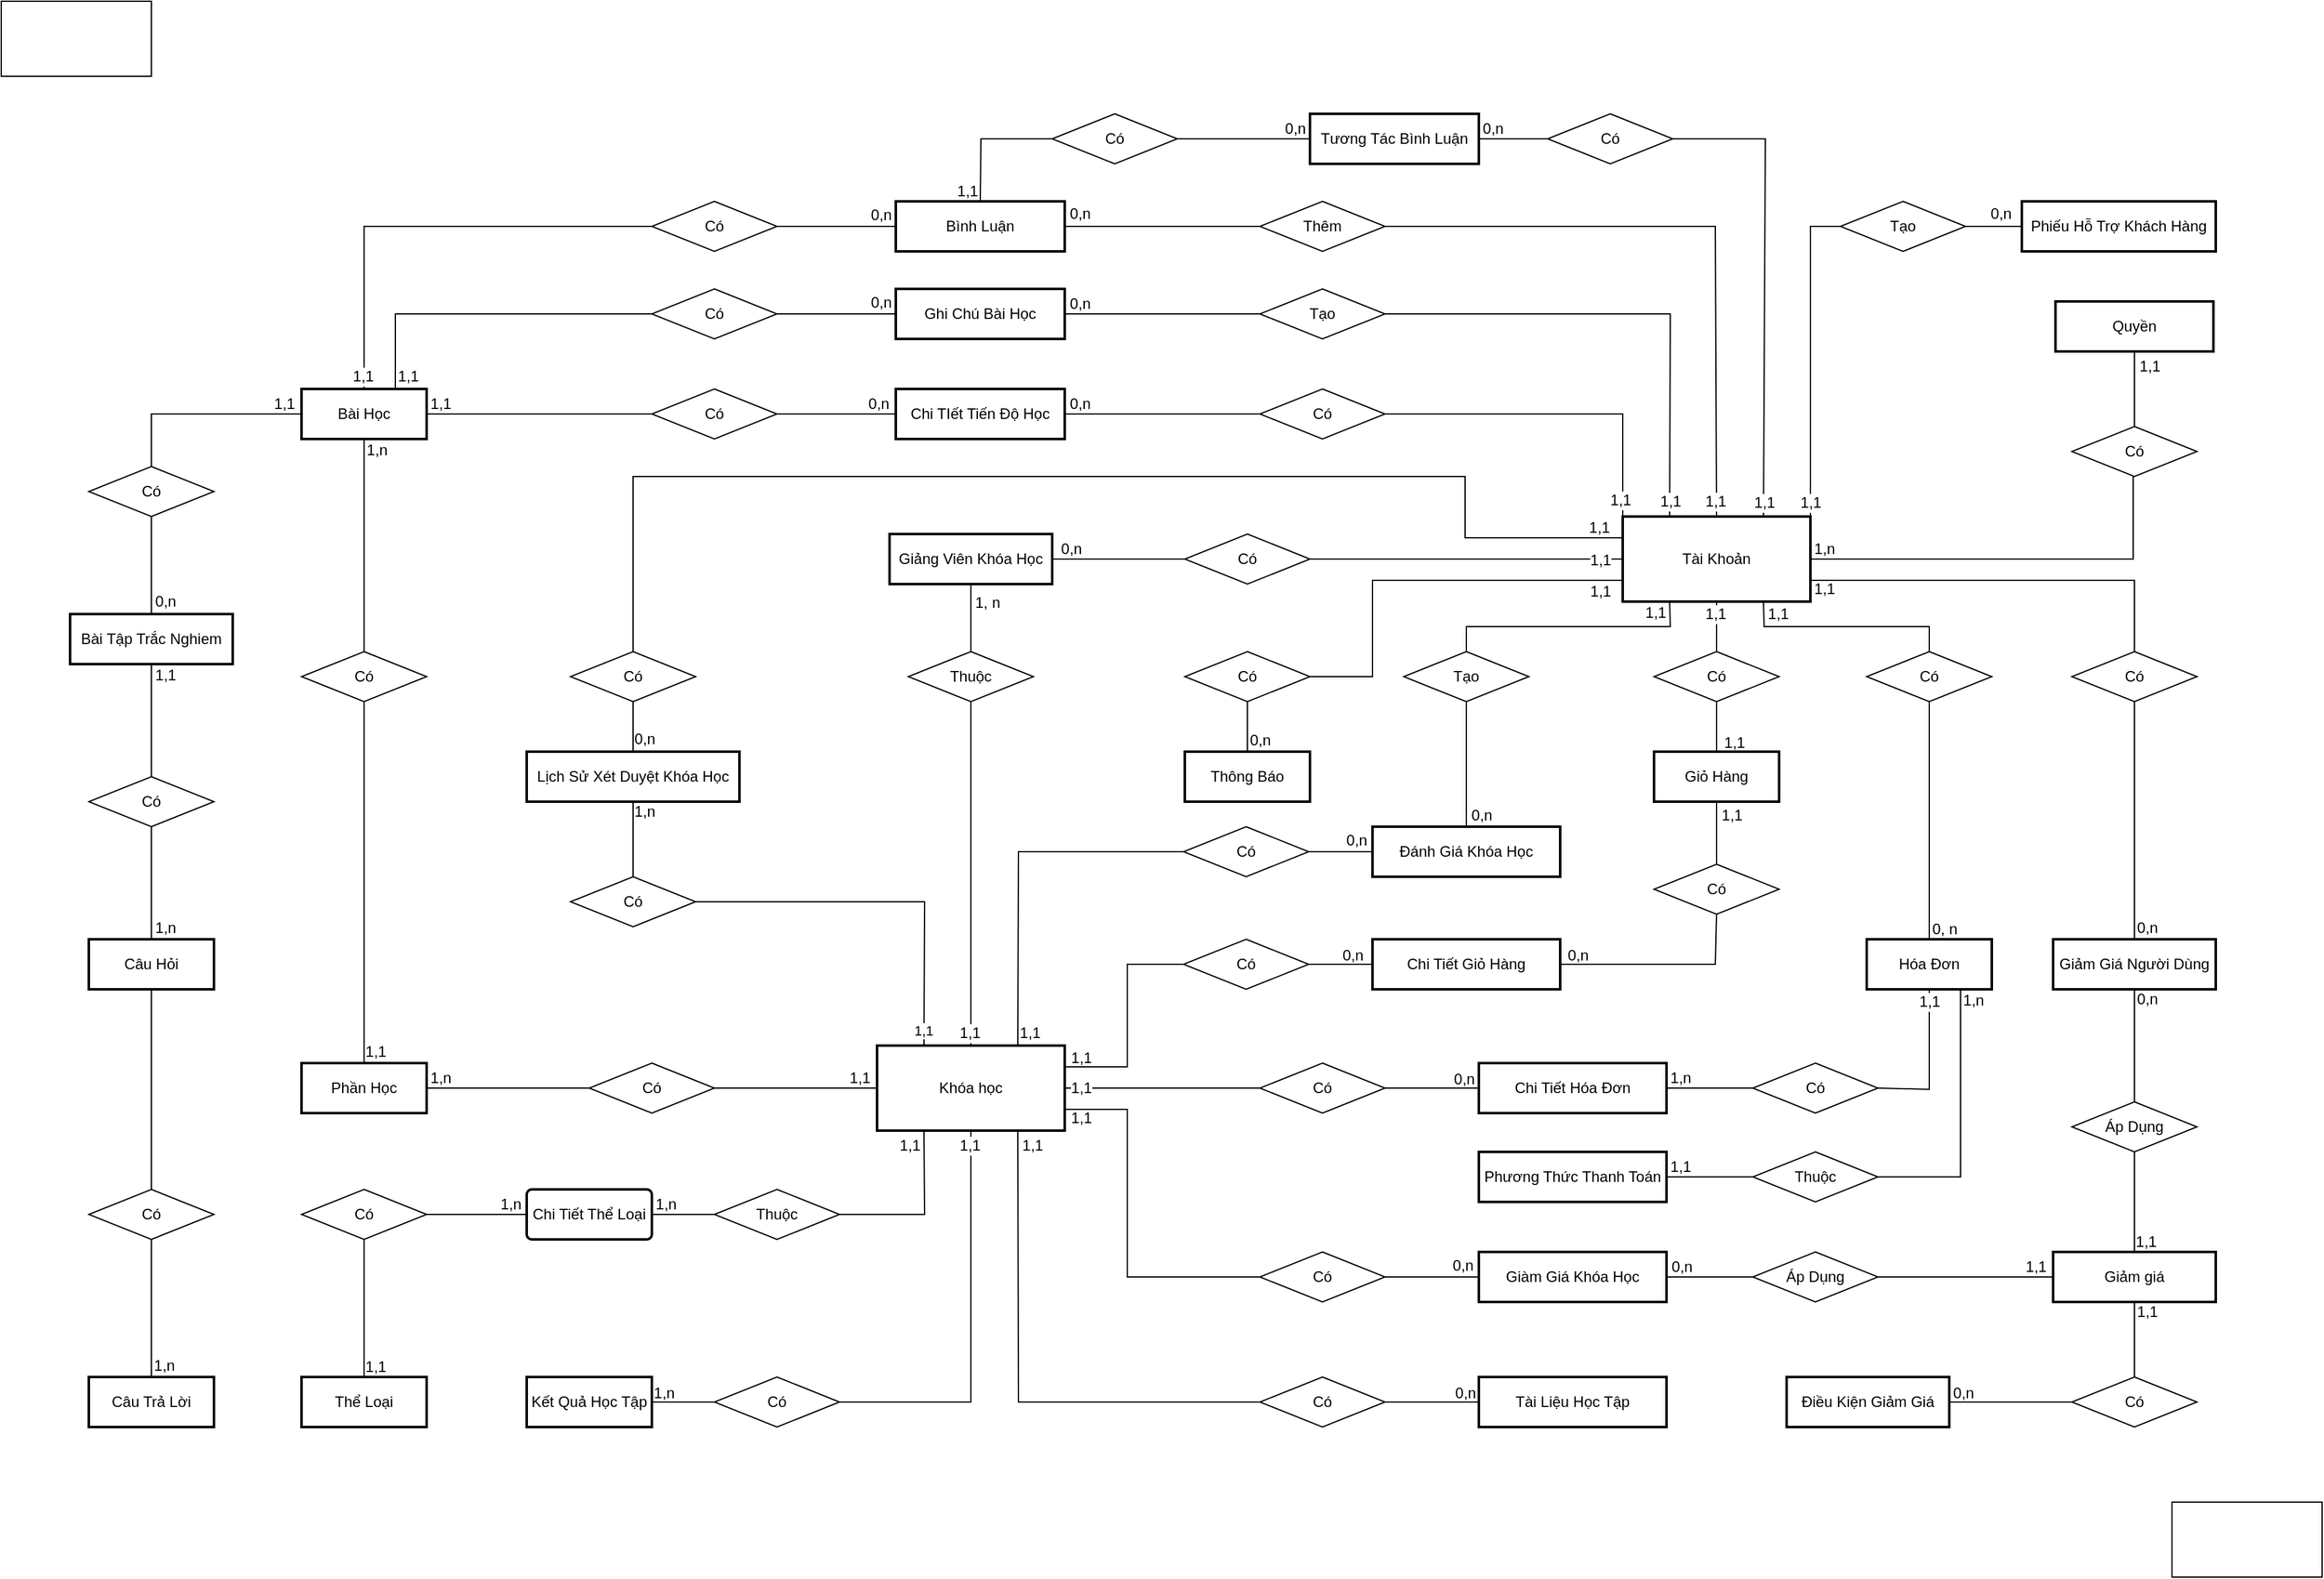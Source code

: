 <mxfile version="26.0.4">
  <diagram id="R2lEEEUBdFMjLlhIrx00" name="Page-1">
    <mxGraphModel dx="2403" dy="2016" grid="1" gridSize="10" guides="1" tooltips="1" connect="1" arrows="1" fold="1" page="1" pageScale="1" pageWidth="850" pageHeight="1100" math="0" shadow="0" extFonts="Permanent Marker^https://fonts.googleapis.com/css?family=Permanent+Marker">
      <root>
        <mxCell id="0" />
        <mxCell id="1" parent="0" />
        <mxCell id="bHssMF1aIb_r4F3_CLn2-1" value="Có" style="shape=rhombus;perimeter=rhombusPerimeter;whiteSpace=wrap;html=1;align=center;fontSize=12;" parent="1" vertex="1">
          <mxGeometry x="1135" y="-60" width="100" height="40" as="geometry" />
        </mxCell>
        <mxCell id="bHssMF1aIb_r4F3_CLn2-8" value="Tài Khoản" style="whiteSpace=wrap;html=1;align=center;strokeWidth=2;" parent="1" vertex="1">
          <mxGeometry x="776" y="12" width="150" height="68" as="geometry" />
        </mxCell>
        <mxCell id="bHssMF1aIb_r4F3_CLn2-9" value="Khóa học" style="whiteSpace=wrap;html=1;align=center;strokeWidth=2;" parent="1" vertex="1">
          <mxGeometry x="180" y="435" width="150" height="68" as="geometry" />
        </mxCell>
        <mxCell id="bHssMF1aIb_r4F3_CLn2-13" value="Quyền" style="whiteSpace=wrap;html=1;align=center;strokeWidth=2;" parent="1" vertex="1">
          <mxGeometry x="1121.88" y="-160" width="126.25" height="40" as="geometry" />
        </mxCell>
        <mxCell id="bHssMF1aIb_r4F3_CLn2-28" value="Giảng Viên Khóa Học" style="whiteSpace=wrap;html=1;align=center;strokeWidth=2;" parent="1" vertex="1">
          <mxGeometry x="190" y="26" width="130" height="40" as="geometry" />
        </mxCell>
        <mxCell id="bHssMF1aIb_r4F3_CLn2-34" value="Có" style="shape=rhombus;perimeter=rhombusPerimeter;whiteSpace=wrap;html=1;align=center;fontSize=12;" parent="1" vertex="1">
          <mxGeometry x="426" y="26" width="100" height="40" as="geometry" />
        </mxCell>
        <mxCell id="bHssMF1aIb_r4F3_CLn2-35" value="Có" style="shape=rhombus;perimeter=rhombusPerimeter;whiteSpace=wrap;html=1;align=center;fontSize=12;" parent="1" vertex="1">
          <mxGeometry x="-450" y="-28" width="100" height="40" as="geometry" />
        </mxCell>
        <mxCell id="bHssMF1aIb_r4F3_CLn2-36" value="Chi Tiết Thể Loại" style="rounded=1;arcSize=10;whiteSpace=wrap;html=1;align=center;strokeWidth=2;" parent="1" vertex="1">
          <mxGeometry x="-100" y="550" width="100" height="40" as="geometry" />
        </mxCell>
        <mxCell id="bHssMF1aIb_r4F3_CLn2-37" value="Phần Học" style="whiteSpace=wrap;html=1;align=center;strokeWidth=2;" parent="1" vertex="1">
          <mxGeometry x="-280" y="449" width="100" height="40" as="geometry" />
        </mxCell>
        <mxCell id="bHssMF1aIb_r4F3_CLn2-39" value="Bài Học" style="whiteSpace=wrap;html=1;align=center;strokeWidth=2;" parent="1" vertex="1">
          <mxGeometry x="-280" y="-90" width="100" height="40" as="geometry" />
        </mxCell>
        <mxCell id="bHssMF1aIb_r4F3_CLn2-40" value="Có" style="shape=rhombus;perimeter=rhombusPerimeter;whiteSpace=wrap;html=1;align=center;fontSize=12;" parent="1" vertex="1">
          <mxGeometry x="-50" y="449" width="100" height="40" as="geometry" />
        </mxCell>
        <mxCell id="bHssMF1aIb_r4F3_CLn2-41" value="Có" style="shape=rhombus;perimeter=rhombusPerimeter;whiteSpace=wrap;html=1;align=center;fontSize=12;" parent="1" vertex="1">
          <mxGeometry x="-280" y="120" width="100" height="40" as="geometry" />
        </mxCell>
        <mxCell id="bHssMF1aIb_r4F3_CLn2-43" value="Thể Loại" style="whiteSpace=wrap;html=1;align=center;strokeWidth=2;" parent="1" vertex="1">
          <mxGeometry x="-280" y="700" width="100" height="40" as="geometry" />
        </mxCell>
        <mxCell id="bHssMF1aIb_r4F3_CLn2-44" value="Kết Quả Học Tập" style="whiteSpace=wrap;html=1;align=center;strokeWidth=2;" parent="1" vertex="1">
          <mxGeometry x="-100" y="700" width="100" height="40" as="geometry" />
        </mxCell>
        <mxCell id="bHssMF1aIb_r4F3_CLn2-45" value="Tài Liệu Học Tập" style="whiteSpace=wrap;html=1;align=center;strokeWidth=2;" parent="1" vertex="1">
          <mxGeometry x="661" y="700" width="150" height="40" as="geometry" />
        </mxCell>
        <mxCell id="bHssMF1aIb_r4F3_CLn2-46" value="Hóa Đơn" style="whiteSpace=wrap;html=1;align=center;strokeWidth=2;" parent="1" vertex="1">
          <mxGeometry x="971" y="350" width="100" height="40" as="geometry" />
        </mxCell>
        <mxCell id="bHssMF1aIb_r4F3_CLn2-47" value="Chi Tiết Hóa Đơn" style="whiteSpace=wrap;html=1;align=center;strokeWidth=2;" parent="1" vertex="1">
          <mxGeometry x="661" y="449" width="150" height="40" as="geometry" />
        </mxCell>
        <mxCell id="bHssMF1aIb_r4F3_CLn2-48" value="Chi Tiết Giỏ Hàng" style="whiteSpace=wrap;html=1;align=center;strokeWidth=2;" parent="1" vertex="1">
          <mxGeometry x="576" y="350" width="150" height="40" as="geometry" />
        </mxCell>
        <mxCell id="bHssMF1aIb_r4F3_CLn2-49" value="Giỏ Hàng" style="whiteSpace=wrap;html=1;align=center;strokeWidth=2;" parent="1" vertex="1">
          <mxGeometry x="801" y="200" width="100" height="40" as="geometry" />
        </mxCell>
        <mxCell id="bHssMF1aIb_r4F3_CLn2-50" value="Giảm giá" style="whiteSpace=wrap;html=1;align=center;strokeWidth=2;" parent="1" vertex="1">
          <mxGeometry x="1120" y="600" width="130" height="40" as="geometry" />
        </mxCell>
        <mxCell id="bHssMF1aIb_r4F3_CLn2-51" value="Giàm Giá Khóa Học" style="whiteSpace=wrap;html=1;align=center;strokeWidth=2;" parent="1" vertex="1">
          <mxGeometry x="661" y="600" width="150" height="40" as="geometry" />
        </mxCell>
        <mxCell id="bHssMF1aIb_r4F3_CLn2-52" value="Giảm Giá Người Dùng" style="whiteSpace=wrap;html=1;align=center;strokeWidth=2;" parent="1" vertex="1">
          <mxGeometry x="1120" y="350" width="130" height="40" as="geometry" />
        </mxCell>
        <mxCell id="bHssMF1aIb_r4F3_CLn2-53" value="Điều Kiện Giảm Giá" style="whiteSpace=wrap;html=1;align=center;strokeWidth=2;" parent="1" vertex="1">
          <mxGeometry x="907" y="700" width="130" height="40" as="geometry" />
        </mxCell>
        <mxCell id="bHssMF1aIb_r4F3_CLn2-54" value="Bài Tập Trắc Nghiem" style="whiteSpace=wrap;html=1;align=center;strokeWidth=2;" parent="1" vertex="1">
          <mxGeometry x="-465" y="90" width="130" height="40" as="geometry" />
        </mxCell>
        <mxCell id="bHssMF1aIb_r4F3_CLn2-55" value="Câu Hỏi" style="whiteSpace=wrap;html=1;align=center;strokeWidth=2;" parent="1" vertex="1">
          <mxGeometry x="-450" y="350" width="100" height="40" as="geometry" />
        </mxCell>
        <mxCell id="bHssMF1aIb_r4F3_CLn2-56" value="Câu Trả Lời" style="whiteSpace=wrap;html=1;align=center;strokeWidth=2;" parent="1" vertex="1">
          <mxGeometry x="-450" y="700" width="100" height="40" as="geometry" />
        </mxCell>
        <mxCell id="bHssMF1aIb_r4F3_CLn2-67" value="" style="endArrow=none;html=1;rounded=0;entryX=0.49;entryY=1;entryDx=0;entryDy=0;exitX=1;exitY=0.5;exitDx=0;exitDy=0;entryPerimeter=0;" parent="1" source="bHssMF1aIb_r4F3_CLn2-8" target="bHssMF1aIb_r4F3_CLn2-1" edge="1">
          <mxGeometry relative="1" as="geometry">
            <mxPoint x="940" y="46" as="sourcePoint" />
            <mxPoint x="1135" y="-20" as="targetPoint" />
            <Array as="points">
              <mxPoint x="1000" y="46" />
              <mxPoint x="1184" y="46" />
            </Array>
          </mxGeometry>
        </mxCell>
        <mxCell id="bHssMF1aIb_r4F3_CLn2-68" value="" style="resizable=0;html=1;whiteSpace=wrap;align=left;verticalAlign=bottom;" parent="bHssMF1aIb_r4F3_CLn2-67" connectable="0" vertex="1">
          <mxGeometry x="-1" relative="1" as="geometry">
            <mxPoint x="10" as="offset" />
          </mxGeometry>
        </mxCell>
        <mxCell id="bHssMF1aIb_r4F3_CLn2-69" value="" style="resizable=0;html=1;whiteSpace=wrap;align=right;verticalAlign=bottom;" parent="bHssMF1aIb_r4F3_CLn2-67" connectable="0" vertex="1">
          <mxGeometry x="1" relative="1" as="geometry" />
        </mxCell>
        <mxCell id="bHssMF1aIb_r4F3_CLn2-76" value="" style="endArrow=none;html=1;rounded=0;exitX=0.5;exitY=0;exitDx=0;exitDy=0;entryX=0.5;entryY=1;entryDx=0;entryDy=0;" parent="1" source="bHssMF1aIb_r4F3_CLn2-1" target="bHssMF1aIb_r4F3_CLn2-13" edge="1">
          <mxGeometry relative="1" as="geometry">
            <mxPoint x="956" y="49.13" as="sourcePoint" />
            <mxPoint x="1116" y="49.13" as="targetPoint" />
          </mxGeometry>
        </mxCell>
        <mxCell id="bHssMF1aIb_r4F3_CLn2-77" value="" style="resizable=0;html=1;whiteSpace=wrap;align=right;verticalAlign=bottom;" parent="bHssMF1aIb_r4F3_CLn2-76" connectable="0" vertex="1">
          <mxGeometry x="1" relative="1" as="geometry">
            <mxPoint x="-10" as="offset" />
          </mxGeometry>
        </mxCell>
        <mxCell id="bHssMF1aIb_r4F3_CLn2-78" value="" style="endArrow=none;html=1;rounded=0;exitX=1;exitY=0.5;exitDx=0;exitDy=0;entryX=0;entryY=0.5;entryDx=0;entryDy=0;" parent="1" source="bHssMF1aIb_r4F3_CLn2-28" target="bHssMF1aIb_r4F3_CLn2-34" edge="1">
          <mxGeometry relative="1" as="geometry">
            <mxPoint x="680" y="42" as="sourcePoint" />
            <mxPoint x="430" y="90" as="targetPoint" />
          </mxGeometry>
        </mxCell>
        <mxCell id="bHssMF1aIb_r4F3_CLn2-79" value="" style="resizable=0;html=1;whiteSpace=wrap;align=left;verticalAlign=bottom;" parent="bHssMF1aIb_r4F3_CLn2-78" connectable="0" vertex="1">
          <mxGeometry x="-1" relative="1" as="geometry">
            <mxPoint x="10" as="offset" />
          </mxGeometry>
        </mxCell>
        <mxCell id="bHssMF1aIb_r4F3_CLn2-80" value="" style="resizable=0;html=1;whiteSpace=wrap;align=right;verticalAlign=bottom;" parent="bHssMF1aIb_r4F3_CLn2-78" connectable="0" vertex="1">
          <mxGeometry x="1" relative="1" as="geometry" />
        </mxCell>
        <mxCell id="bHssMF1aIb_r4F3_CLn2-81" value="" style="endArrow=none;html=1;rounded=0;exitX=1;exitY=0.5;exitDx=0;exitDy=0;entryX=0;entryY=0.5;entryDx=0;entryDy=0;" parent="1" source="bHssMF1aIb_r4F3_CLn2-34" target="bHssMF1aIb_r4F3_CLn2-8" edge="1">
          <mxGeometry relative="1" as="geometry">
            <mxPoint x="506" y="100" as="sourcePoint" />
            <mxPoint x="596" y="100" as="targetPoint" />
          </mxGeometry>
        </mxCell>
        <mxCell id="bHssMF1aIb_r4F3_CLn2-82" value="" style="resizable=0;html=1;whiteSpace=wrap;align=right;verticalAlign=bottom;" parent="bHssMF1aIb_r4F3_CLn2-81" connectable="0" vertex="1">
          <mxGeometry x="1" relative="1" as="geometry">
            <mxPoint x="-10" as="offset" />
          </mxGeometry>
        </mxCell>
        <mxCell id="McHVYW9fAvUiMMjqSvaJ-11" value="1,1" style="edgeLabel;html=1;align=center;verticalAlign=middle;resizable=0;points=[];fontSize=12;" vertex="1" connectable="0" parent="bHssMF1aIb_r4F3_CLn2-81">
          <mxGeometry x="0.855" y="-1" relative="1" as="geometry">
            <mxPoint as="offset" />
          </mxGeometry>
        </mxCell>
        <mxCell id="bHssMF1aIb_r4F3_CLn2-83" value="Thuộc" style="shape=rhombus;perimeter=rhombusPerimeter;whiteSpace=wrap;html=1;align=center;fontSize=12;" parent="1" vertex="1">
          <mxGeometry x="205" y="120" width="100" height="40" as="geometry" />
        </mxCell>
        <mxCell id="bHssMF1aIb_r4F3_CLn2-84" value="" style="endArrow=none;html=1;rounded=0;exitX=0.5;exitY=1;exitDx=0;exitDy=0;entryX=0.5;entryY=0;entryDx=0;entryDy=0;" parent="1" source="bHssMF1aIb_r4F3_CLn2-28" target="bHssMF1aIb_r4F3_CLn2-83" edge="1">
          <mxGeometry relative="1" as="geometry">
            <mxPoint x="270" y="130" as="sourcePoint" />
            <mxPoint x="380" y="188" as="targetPoint" />
          </mxGeometry>
        </mxCell>
        <mxCell id="bHssMF1aIb_r4F3_CLn2-85" value="" style="resizable=0;html=1;whiteSpace=wrap;align=left;verticalAlign=bottom;" parent="bHssMF1aIb_r4F3_CLn2-84" connectable="0" vertex="1">
          <mxGeometry x="-1" relative="1" as="geometry">
            <mxPoint x="10" as="offset" />
          </mxGeometry>
        </mxCell>
        <mxCell id="bHssMF1aIb_r4F3_CLn2-86" value="" style="resizable=0;html=1;whiteSpace=wrap;align=right;verticalAlign=bottom;" parent="bHssMF1aIb_r4F3_CLn2-84" connectable="0" vertex="1">
          <mxGeometry x="1" relative="1" as="geometry" />
        </mxCell>
        <mxCell id="bHssMF1aIb_r4F3_CLn2-87" value="" style="endArrow=none;html=1;rounded=0;exitX=0.5;exitY=1;exitDx=0;exitDy=0;entryX=0.5;entryY=0;entryDx=0;entryDy=0;" parent="1" source="bHssMF1aIb_r4F3_CLn2-83" target="bHssMF1aIb_r4F3_CLn2-9" edge="1">
          <mxGeometry relative="1" as="geometry">
            <mxPoint x="400" y="198" as="sourcePoint" />
            <mxPoint x="520" y="130" as="targetPoint" />
          </mxGeometry>
        </mxCell>
        <mxCell id="bHssMF1aIb_r4F3_CLn2-88" value="" style="resizable=0;html=1;whiteSpace=wrap;align=right;verticalAlign=bottom;" parent="bHssMF1aIb_r4F3_CLn2-87" connectable="0" vertex="1">
          <mxGeometry x="1" relative="1" as="geometry">
            <mxPoint x="-10" as="offset" />
          </mxGeometry>
        </mxCell>
        <mxCell id="McHVYW9fAvUiMMjqSvaJ-18" value="1,1" style="edgeLabel;html=1;align=center;verticalAlign=middle;resizable=0;points=[];fontSize=12;" vertex="1" connectable="0" parent="bHssMF1aIb_r4F3_CLn2-87">
          <mxGeometry x="0.867" y="1" relative="1" as="geometry">
            <mxPoint x="-2" y="8" as="offset" />
          </mxGeometry>
        </mxCell>
        <mxCell id="bHssMF1aIb_r4F3_CLn2-89" value="" style="endArrow=none;html=1;rounded=0;entryX=1;entryY=0.5;entryDx=0;entryDy=0;exitX=0;exitY=0.5;exitDx=0;exitDy=0;" parent="1" source="bHssMF1aIb_r4F3_CLn2-9" target="bHssMF1aIb_r4F3_CLn2-40" edge="1">
          <mxGeometry relative="1" as="geometry">
            <mxPoint x="150" y="420" as="sourcePoint" />
            <mxPoint x="520" y="510" as="targetPoint" />
          </mxGeometry>
        </mxCell>
        <mxCell id="bHssMF1aIb_r4F3_CLn2-90" value="" style="endArrow=none;html=1;rounded=0;exitX=0;exitY=0.5;exitDx=0;exitDy=0;entryX=1;entryY=0.5;entryDx=0;entryDy=0;" parent="1" source="bHssMF1aIb_r4F3_CLn2-40" target="bHssMF1aIb_r4F3_CLn2-37" edge="1">
          <mxGeometry relative="1" as="geometry">
            <mxPoint x="265" y="500" as="sourcePoint" />
            <mxPoint x="265" y="560" as="targetPoint" />
          </mxGeometry>
        </mxCell>
        <mxCell id="bHssMF1aIb_r4F3_CLn2-92" value="" style="endArrow=none;html=1;rounded=0;exitX=0.5;exitY=0;exitDx=0;exitDy=0;entryX=0.5;entryY=1;entryDx=0;entryDy=0;" parent="1" source="bHssMF1aIb_r4F3_CLn2-37" target="bHssMF1aIb_r4F3_CLn2-41" edge="1">
          <mxGeometry relative="1" as="geometry">
            <mxPoint x="-265" y="40" as="sourcePoint" />
            <mxPoint x="-150" y="290" as="targetPoint" />
            <Array as="points" />
          </mxGeometry>
        </mxCell>
        <mxCell id="bHssMF1aIb_r4F3_CLn2-93" value="" style="endArrow=none;html=1;rounded=0;entryX=0.5;entryY=1;entryDx=0;entryDy=0;exitX=0.5;exitY=0;exitDx=0;exitDy=0;" parent="1" source="bHssMF1aIb_r4F3_CLn2-41" target="bHssMF1aIb_r4F3_CLn2-39" edge="1">
          <mxGeometry relative="1" as="geometry">
            <mxPoint x="-265" y="40" as="sourcePoint" />
            <mxPoint x="-105" y="40" as="targetPoint" />
            <Array as="points" />
          </mxGeometry>
        </mxCell>
        <mxCell id="bHssMF1aIb_r4F3_CLn2-94" value="" style="endArrow=none;html=1;rounded=0;entryX=0;entryY=0.5;entryDx=0;entryDy=0;exitX=0.5;exitY=0;exitDx=0;exitDy=0;" parent="1" source="bHssMF1aIb_r4F3_CLn2-35" target="bHssMF1aIb_r4F3_CLn2-39" edge="1">
          <mxGeometry relative="1" as="geometry">
            <mxPoint x="-265" y="140" as="sourcePoint" />
            <mxPoint x="-165" y="140" as="targetPoint" />
            <Array as="points">
              <mxPoint x="-400" y="-70" />
            </Array>
          </mxGeometry>
        </mxCell>
        <mxCell id="bHssMF1aIb_r4F3_CLn2-96" value="" style="endArrow=none;html=1;rounded=0;entryX=0.5;entryY=1;entryDx=0;entryDy=0;exitX=0.5;exitY=0;exitDx=0;exitDy=0;" parent="1" source="bHssMF1aIb_r4F3_CLn2-54" target="bHssMF1aIb_r4F3_CLn2-35" edge="1">
          <mxGeometry relative="1" as="geometry">
            <mxPoint x="-285" y="170" as="sourcePoint" />
            <mxPoint x="-125" y="170" as="targetPoint" />
          </mxGeometry>
        </mxCell>
        <mxCell id="bHssMF1aIb_r4F3_CLn2-101" value="Có" style="shape=rhombus;perimeter=rhombusPerimeter;whiteSpace=wrap;html=1;align=center;fontSize=12;" parent="1" vertex="1">
          <mxGeometry x="801" y="120" width="100" height="40" as="geometry" />
        </mxCell>
        <mxCell id="bHssMF1aIb_r4F3_CLn2-102" value="" style="endArrow=none;html=1;rounded=0;entryX=0.5;entryY=1;entryDx=0;entryDy=0;exitX=0.5;exitY=0;exitDx=0;exitDy=0;" parent="1" source="bHssMF1aIb_r4F3_CLn2-49" target="bHssMF1aIb_r4F3_CLn2-101" edge="1">
          <mxGeometry relative="1" as="geometry">
            <mxPoint x="731" y="310" as="sourcePoint" />
            <mxPoint x="891" y="310" as="targetPoint" />
          </mxGeometry>
        </mxCell>
        <mxCell id="bHssMF1aIb_r4F3_CLn2-103" value="" style="endArrow=none;html=1;rounded=0;exitX=0.5;exitY=1;exitDx=0;exitDy=0;entryX=0.5;entryY=0;entryDx=0;entryDy=0;" parent="1" source="bHssMF1aIb_r4F3_CLn2-8" target="bHssMF1aIb_r4F3_CLn2-101" edge="1">
          <mxGeometry relative="1" as="geometry">
            <mxPoint x="486" y="280" as="sourcePoint" />
            <mxPoint x="646" y="280" as="targetPoint" />
          </mxGeometry>
        </mxCell>
        <mxCell id="McHVYW9fAvUiMMjqSvaJ-19" value="1,1" style="edgeLabel;html=1;align=center;verticalAlign=middle;resizable=0;points=[];fontSize=12;" vertex="1" connectable="0" parent="bHssMF1aIb_r4F3_CLn2-103">
          <mxGeometry x="-0.516" y="-1" relative="1" as="geometry">
            <mxPoint as="offset" />
          </mxGeometry>
        </mxCell>
        <mxCell id="bHssMF1aIb_r4F3_CLn2-106" value="Có" style="shape=rhombus;perimeter=rhombusPerimeter;whiteSpace=wrap;html=1;align=center;fontSize=12;" parent="1" vertex="1">
          <mxGeometry x="801" y="290" width="100" height="40" as="geometry" />
        </mxCell>
        <mxCell id="bHssMF1aIb_r4F3_CLn2-107" value="" style="endArrow=none;html=1;rounded=0;entryX=0.5;entryY=1;entryDx=0;entryDy=0;exitX=1;exitY=0.5;exitDx=0;exitDy=0;" parent="1" source="bHssMF1aIb_r4F3_CLn2-48" target="bHssMF1aIb_r4F3_CLn2-106" edge="1">
          <mxGeometry relative="1" as="geometry">
            <mxPoint x="1286" y="428" as="sourcePoint" />
            <mxPoint x="916" y="498" as="targetPoint" />
            <Array as="points">
              <mxPoint x="850" y="370" />
            </Array>
          </mxGeometry>
        </mxCell>
        <mxCell id="bHssMF1aIb_r4F3_CLn2-108" value="" style="endArrow=none;html=1;rounded=0;exitX=0.5;exitY=1;exitDx=0;exitDy=0;entryX=0.5;entryY=0;entryDx=0;entryDy=0;" parent="1" source="bHssMF1aIb_r4F3_CLn2-49" target="bHssMF1aIb_r4F3_CLn2-106" edge="1">
          <mxGeometry relative="1" as="geometry">
            <mxPoint x="751" y="240" as="sourcePoint" />
            <mxPoint x="721" y="468" as="targetPoint" />
          </mxGeometry>
        </mxCell>
        <mxCell id="bHssMF1aIb_r4F3_CLn2-109" value="Có" style="shape=rhombus;perimeter=rhombusPerimeter;whiteSpace=wrap;html=1;align=center;fontSize=12;" parent="1" vertex="1">
          <mxGeometry x="425" y="350" width="100" height="40" as="geometry" />
        </mxCell>
        <mxCell id="bHssMF1aIb_r4F3_CLn2-110" value="" style="endArrow=none;html=1;rounded=0;entryX=1;entryY=0.5;entryDx=0;entryDy=0;exitX=0;exitY=0.5;exitDx=0;exitDy=0;" parent="1" source="bHssMF1aIb_r4F3_CLn2-48" target="bHssMF1aIb_r4F3_CLn2-109" edge="1">
          <mxGeometry relative="1" as="geometry">
            <mxPoint x="1076" y="624" as="sourcePoint" />
            <mxPoint x="706" y="694" as="targetPoint" />
          </mxGeometry>
        </mxCell>
        <mxCell id="bHssMF1aIb_r4F3_CLn2-111" value="" style="endArrow=none;html=1;rounded=0;entryX=0;entryY=0.5;entryDx=0;entryDy=0;exitX=1;exitY=0.25;exitDx=0;exitDy=0;" parent="1" source="bHssMF1aIb_r4F3_CLn2-9" target="bHssMF1aIb_r4F3_CLn2-109" edge="1">
          <mxGeometry relative="1" as="geometry">
            <mxPoint x="340" y="440" as="sourcePoint" />
            <mxPoint x="452.5" y="180.0" as="targetPoint" />
            <Array as="points">
              <mxPoint x="380" y="452" />
              <mxPoint x="380" y="370" />
            </Array>
          </mxGeometry>
        </mxCell>
        <mxCell id="bHssMF1aIb_r4F3_CLn2-113" value="Có" style="shape=rhombus;perimeter=rhombusPerimeter;whiteSpace=wrap;html=1;align=center;fontSize=12;" parent="1" vertex="1">
          <mxGeometry x="50" y="700" width="100" height="40" as="geometry" />
        </mxCell>
        <mxCell id="bHssMF1aIb_r4F3_CLn2-114" value="" style="endArrow=none;html=1;rounded=0;exitX=1;exitY=0.5;exitDx=0;exitDy=0;entryX=0;entryY=0.5;entryDx=0;entryDy=0;" parent="1" source="bHssMF1aIb_r4F3_CLn2-44" target="bHssMF1aIb_r4F3_CLn2-113" edge="1">
          <mxGeometry relative="1" as="geometry">
            <mxPoint x="-460" y="50" as="sourcePoint" />
            <mxPoint x="-245" y="10" as="targetPoint" />
          </mxGeometry>
        </mxCell>
        <mxCell id="bHssMF1aIb_r4F3_CLn2-115" value="" style="endArrow=none;html=1;rounded=0;exitX=1;exitY=0.5;exitDx=0;exitDy=0;entryX=0.5;entryY=1;entryDx=0;entryDy=0;" parent="1" source="bHssMF1aIb_r4F3_CLn2-113" target="bHssMF1aIb_r4F3_CLn2-9" edge="1">
          <mxGeometry relative="1" as="geometry">
            <mxPoint x="-65" y="400" as="sourcePoint" />
            <mxPoint x="210" y="520" as="targetPoint" />
            <Array as="points">
              <mxPoint x="255" y="720" />
            </Array>
          </mxGeometry>
        </mxCell>
        <mxCell id="McHVYW9fAvUiMMjqSvaJ-56" value="1,1" style="edgeLabel;html=1;align=center;verticalAlign=middle;resizable=0;points=[];fontSize=12;" vertex="1" connectable="0" parent="bHssMF1aIb_r4F3_CLn2-115">
          <mxGeometry x="0.93" y="1" relative="1" as="geometry">
            <mxPoint as="offset" />
          </mxGeometry>
        </mxCell>
        <mxCell id="bHssMF1aIb_r4F3_CLn2-116" value="Có" style="shape=rhombus;perimeter=rhombusPerimeter;whiteSpace=wrap;html=1;align=center;fontSize=12;" parent="1" vertex="1">
          <mxGeometry x="486" y="700" width="100" height="40" as="geometry" />
        </mxCell>
        <mxCell id="bHssMF1aIb_r4F3_CLn2-118" value="" style="endArrow=none;html=1;rounded=0;entryX=0.75;entryY=1;entryDx=0;entryDy=0;exitX=0;exitY=0.5;exitDx=0;exitDy=0;" parent="1" source="bHssMF1aIb_r4F3_CLn2-116" target="bHssMF1aIb_r4F3_CLn2-9" edge="1">
          <mxGeometry relative="1" as="geometry">
            <mxPoint x="280" y="720" as="sourcePoint" />
            <mxPoint x="270" y="530" as="targetPoint" />
            <Array as="points">
              <mxPoint x="293" y="720" />
            </Array>
          </mxGeometry>
        </mxCell>
        <mxCell id="bHssMF1aIb_r4F3_CLn2-120" value="Có" style="shape=rhombus;perimeter=rhombusPerimeter;whiteSpace=wrap;html=1;align=center;fontSize=12;" parent="1" vertex="1">
          <mxGeometry x="971" y="120" width="100" height="40" as="geometry" />
        </mxCell>
        <mxCell id="bHssMF1aIb_r4F3_CLn2-122" value="" style="endArrow=none;html=1;rounded=0;entryX=0.5;entryY=0;entryDx=0;entryDy=0;exitX=0.5;exitY=1;exitDx=0;exitDy=0;" parent="1" source="bHssMF1aIb_r4F3_CLn2-120" target="bHssMF1aIb_r4F3_CLn2-46" edge="1">
          <mxGeometry relative="1" as="geometry">
            <mxPoint x="716" y="160" as="sourcePoint" />
            <mxPoint x="916" y="200" as="targetPoint" />
          </mxGeometry>
        </mxCell>
        <mxCell id="bHssMF1aIb_r4F3_CLn2-124" value="Có" style="shape=rhombus;perimeter=rhombusPerimeter;whiteSpace=wrap;html=1;align=center;fontSize=12;" parent="1" vertex="1">
          <mxGeometry x="486" y="449" width="100" height="40" as="geometry" />
        </mxCell>
        <mxCell id="bHssMF1aIb_r4F3_CLn2-125" value="" style="endArrow=none;html=1;rounded=0;entryX=0;entryY=0.5;entryDx=0;entryDy=0;exitX=1;exitY=0.5;exitDx=0;exitDy=0;" parent="1" source="bHssMF1aIb_r4F3_CLn2-9" target="bHssMF1aIb_r4F3_CLn2-124" edge="1">
          <mxGeometry relative="1" as="geometry">
            <mxPoint x="390" y="420" as="sourcePoint" />
            <mxPoint x="704.5" y="458" as="targetPoint" />
            <Array as="points" />
          </mxGeometry>
        </mxCell>
        <mxCell id="McHVYW9fAvUiMMjqSvaJ-39" value="1,1" style="edgeLabel;html=1;align=center;verticalAlign=middle;resizable=0;points=[];fontSize=12;" vertex="1" connectable="0" parent="bHssMF1aIb_r4F3_CLn2-125">
          <mxGeometry x="-0.857" relative="1" as="geometry">
            <mxPoint x="2" as="offset" />
          </mxGeometry>
        </mxCell>
        <mxCell id="bHssMF1aIb_r4F3_CLn2-126" value="" style="endArrow=none;html=1;rounded=0;entryX=0;entryY=0.5;entryDx=0;entryDy=0;exitX=1;exitY=0.5;exitDx=0;exitDy=0;" parent="1" source="bHssMF1aIb_r4F3_CLn2-124" target="bHssMF1aIb_r4F3_CLn2-47" edge="1">
          <mxGeometry relative="1" as="geometry">
            <mxPoint x="600.5" y="438" as="sourcePoint" />
            <mxPoint x="780.5" y="628" as="targetPoint" />
          </mxGeometry>
        </mxCell>
        <mxCell id="bHssMF1aIb_r4F3_CLn2-127" value="Có" style="shape=rhombus;perimeter=rhombusPerimeter;whiteSpace=wrap;html=1;align=center;fontSize=12;" parent="1" vertex="1">
          <mxGeometry x="880" y="449" width="100" height="40" as="geometry" />
        </mxCell>
        <mxCell id="bHssMF1aIb_r4F3_CLn2-128" value="" style="endArrow=none;html=1;rounded=0;entryX=0;entryY=0.5;entryDx=0;entryDy=0;exitX=1;exitY=0.5;exitDx=0;exitDy=0;" parent="1" source="bHssMF1aIb_r4F3_CLn2-47" target="bHssMF1aIb_r4F3_CLn2-127" edge="1">
          <mxGeometry relative="1" as="geometry">
            <mxPoint x="797" y="271" as="sourcePoint" />
            <mxPoint x="1106" y="199" as="targetPoint" />
          </mxGeometry>
        </mxCell>
        <mxCell id="bHssMF1aIb_r4F3_CLn2-129" value="" style="endArrow=none;html=1;rounded=0;exitX=1;exitY=0.5;exitDx=0;exitDy=0;entryX=0.5;entryY=1;entryDx=0;entryDy=0;" parent="1" source="bHssMF1aIb_r4F3_CLn2-127" target="bHssMF1aIb_r4F3_CLn2-46" edge="1">
          <mxGeometry relative="1" as="geometry">
            <mxPoint x="987" y="219" as="sourcePoint" />
            <mxPoint x="1010" y="410" as="targetPoint" />
            <Array as="points">
              <mxPoint x="1021" y="470" />
            </Array>
          </mxGeometry>
        </mxCell>
        <mxCell id="McHVYW9fAvUiMMjqSvaJ-34" value="1,1" style="edgeLabel;html=1;align=center;verticalAlign=middle;resizable=0;points=[];fontSize=12;" vertex="1" connectable="0" parent="bHssMF1aIb_r4F3_CLn2-129">
          <mxGeometry x="0.859" y="-1" relative="1" as="geometry">
            <mxPoint x="-1" y="1" as="offset" />
          </mxGeometry>
        </mxCell>
        <mxCell id="bHssMF1aIb_r4F3_CLn2-136" value="Phương Thức Thanh Toán" style="whiteSpace=wrap;html=1;align=center;strokeWidth=2;" parent="1" vertex="1">
          <mxGeometry x="661" y="520" width="150" height="40" as="geometry" />
        </mxCell>
        <mxCell id="bHssMF1aIb_r4F3_CLn2-139" value="Có" style="shape=rhombus;perimeter=rhombusPerimeter;whiteSpace=wrap;html=1;align=center;fontSize=12;" parent="1" vertex="1">
          <mxGeometry x="486" y="600" width="100" height="40" as="geometry" />
        </mxCell>
        <mxCell id="bHssMF1aIb_r4F3_CLn2-141" value="" style="endArrow=none;html=1;rounded=0;entryX=0;entryY=0.5;entryDx=0;entryDy=0;exitX=1;exitY=0.5;exitDx=0;exitDy=0;" parent="1" source="bHssMF1aIb_r4F3_CLn2-139" target="bHssMF1aIb_r4F3_CLn2-51" edge="1">
          <mxGeometry relative="1" as="geometry">
            <mxPoint x="600.5" y="578" as="sourcePoint" />
            <mxPoint x="636" y="550" as="targetPoint" />
          </mxGeometry>
        </mxCell>
        <mxCell id="bHssMF1aIb_r4F3_CLn2-142" value="Áp Dụng" style="shape=rhombus;perimeter=rhombusPerimeter;whiteSpace=wrap;html=1;align=center;fontSize=12;" parent="1" vertex="1">
          <mxGeometry x="880" y="600" width="100" height="40" as="geometry" />
        </mxCell>
        <mxCell id="bHssMF1aIb_r4F3_CLn2-143" value="" style="endArrow=none;html=1;rounded=0;entryX=0;entryY=0.5;entryDx=0;entryDy=0;exitX=1;exitY=0.5;exitDx=0;exitDy=0;" parent="1" source="bHssMF1aIb_r4F3_CLn2-51" target="bHssMF1aIb_r4F3_CLn2-142" edge="1">
          <mxGeometry relative="1" as="geometry">
            <mxPoint x="766" y="620" as="sourcePoint" />
            <mxPoint x="1165.5" y="658" as="targetPoint" />
          </mxGeometry>
        </mxCell>
        <mxCell id="bHssMF1aIb_r4F3_CLn2-144" value="" style="endArrow=none;html=1;rounded=0;entryX=0;entryY=0.5;entryDx=0;entryDy=0;exitX=1;exitY=0.5;exitDx=0;exitDy=0;" parent="1" source="bHssMF1aIb_r4F3_CLn2-142" target="bHssMF1aIb_r4F3_CLn2-50" edge="1">
          <mxGeometry relative="1" as="geometry">
            <mxPoint x="1046.5" y="658" as="sourcePoint" />
            <mxPoint x="1082" y="630" as="targetPoint" />
          </mxGeometry>
        </mxCell>
        <mxCell id="bHssMF1aIb_r4F3_CLn2-145" value="Áp Dụng" style="shape=rhombus;perimeter=rhombusPerimeter;whiteSpace=wrap;html=1;align=center;fontSize=12;" parent="1" vertex="1">
          <mxGeometry x="1135" y="480" width="100" height="40" as="geometry" />
        </mxCell>
        <mxCell id="bHssMF1aIb_r4F3_CLn2-146" value="" style="endArrow=none;html=1;rounded=0;entryX=0.5;entryY=0;entryDx=0;entryDy=0;exitX=0.5;exitY=1;exitDx=0;exitDy=0;" parent="1" source="bHssMF1aIb_r4F3_CLn2-52" target="bHssMF1aIb_r4F3_CLn2-145" edge="1">
          <mxGeometry relative="1" as="geometry">
            <mxPoint x="1162" y="390" as="sourcePoint" />
            <mxPoint x="1541.5" y="408" as="targetPoint" />
          </mxGeometry>
        </mxCell>
        <mxCell id="bHssMF1aIb_r4F3_CLn2-147" value="" style="endArrow=none;html=1;rounded=0;entryX=0.5;entryY=0;entryDx=0;entryDy=0;exitX=0.5;exitY=1;exitDx=0;exitDy=0;" parent="1" source="bHssMF1aIb_r4F3_CLn2-145" target="bHssMF1aIb_r4F3_CLn2-50" edge="1">
          <mxGeometry relative="1" as="geometry">
            <mxPoint x="1381.5" y="408" as="sourcePoint" />
            <mxPoint x="1417" y="380" as="targetPoint" />
          </mxGeometry>
        </mxCell>
        <mxCell id="bHssMF1aIb_r4F3_CLn2-148" value="Có" style="shape=rhombus;perimeter=rhombusPerimeter;whiteSpace=wrap;html=1;align=center;fontSize=12;" parent="1" vertex="1">
          <mxGeometry x="1135" y="120" width="100" height="40" as="geometry" />
        </mxCell>
        <mxCell id="bHssMF1aIb_r4F3_CLn2-150" value="" style="endArrow=none;html=1;rounded=0;entryX=0.5;entryY=0;entryDx=0;entryDy=0;exitX=0.5;exitY=1;exitDx=0;exitDy=0;" parent="1" source="bHssMF1aIb_r4F3_CLn2-148" target="bHssMF1aIb_r4F3_CLn2-52" edge="1">
          <mxGeometry relative="1" as="geometry">
            <mxPoint x="1260.5" y="58" as="sourcePoint" />
            <mxPoint x="1296" y="30" as="targetPoint" />
          </mxGeometry>
        </mxCell>
        <mxCell id="bHssMF1aIb_r4F3_CLn2-151" value="Có" style="shape=rhombus;perimeter=rhombusPerimeter;whiteSpace=wrap;html=1;align=center;fontSize=12;" parent="1" vertex="1">
          <mxGeometry x="1135" y="700" width="100" height="40" as="geometry" />
        </mxCell>
        <mxCell id="bHssMF1aIb_r4F3_CLn2-152" value="" style="endArrow=none;html=1;rounded=0;entryX=0.5;entryY=0;entryDx=0;entryDy=0;exitX=0.5;exitY=1;exitDx=0;exitDy=0;" parent="1" source="bHssMF1aIb_r4F3_CLn2-50" target="bHssMF1aIb_r4F3_CLn2-151" edge="1">
          <mxGeometry relative="1" as="geometry">
            <mxPoint x="1162" y="580" as="sourcePoint" />
            <mxPoint x="1561.5" y="618" as="targetPoint" />
          </mxGeometry>
        </mxCell>
        <mxCell id="bHssMF1aIb_r4F3_CLn2-153" value="" style="endArrow=none;html=1;rounded=0;entryX=1;entryY=0.5;entryDx=0;entryDy=0;exitX=0;exitY=0.5;exitDx=0;exitDy=0;" parent="1" source="bHssMF1aIb_r4F3_CLn2-151" target="bHssMF1aIb_r4F3_CLn2-53" edge="1">
          <mxGeometry relative="1" as="geometry">
            <mxPoint x="1401.5" y="618" as="sourcePoint" />
            <mxPoint x="1437" y="590" as="targetPoint" />
          </mxGeometry>
        </mxCell>
        <mxCell id="bHssMF1aIb_r4F3_CLn2-154" style="edgeStyle=orthogonalEdgeStyle;rounded=0;orthogonalLoop=1;jettySize=auto;html=1;exitX=0.5;exitY=1;exitDx=0;exitDy=0;" parent="1" source="bHssMF1aIb_r4F3_CLn2-113" target="bHssMF1aIb_r4F3_CLn2-113" edge="1">
          <mxGeometry relative="1" as="geometry" />
        </mxCell>
        <mxCell id="bHssMF1aIb_r4F3_CLn2-156" value="Thuộc" style="shape=rhombus;perimeter=rhombusPerimeter;whiteSpace=wrap;html=1;align=center;fontSize=12;" parent="1" vertex="1">
          <mxGeometry x="50" y="550" width="100" height="40" as="geometry" />
        </mxCell>
        <mxCell id="bHssMF1aIb_r4F3_CLn2-159" value="Có" style="shape=rhombus;perimeter=rhombusPerimeter;whiteSpace=wrap;html=1;align=center;fontSize=12;" parent="1" vertex="1">
          <mxGeometry x="-280" y="550" width="100" height="40" as="geometry" />
        </mxCell>
        <mxCell id="bHssMF1aIb_r4F3_CLn2-161" value="" style="endArrow=none;html=1;rounded=0;entryX=0.5;entryY=0;entryDx=0;entryDy=0;exitX=0.5;exitY=1;exitDx=0;exitDy=0;" parent="1" source="bHssMF1aIb_r4F3_CLn2-159" target="bHssMF1aIb_r4F3_CLn2-43" edge="1">
          <mxGeometry relative="1" as="geometry">
            <mxPoint x="-1080.5" y="648" as="sourcePoint" />
            <mxPoint x="-1045" y="620" as="targetPoint" />
          </mxGeometry>
        </mxCell>
        <mxCell id="bHssMF1aIb_r4F3_CLn2-164" value="Chi TIết Tiến Độ Học" style="whiteSpace=wrap;html=1;align=center;strokeWidth=2;" parent="1" vertex="1">
          <mxGeometry x="195" y="-90" width="135" height="40" as="geometry" />
        </mxCell>
        <mxCell id="bHssMF1aIb_r4F3_CLn2-165" value="Có" style="shape=rhombus;perimeter=rhombusPerimeter;whiteSpace=wrap;html=1;align=center;fontSize=12;" parent="1" vertex="1">
          <mxGeometry x="486" y="-90" width="100" height="40" as="geometry" />
        </mxCell>
        <mxCell id="bHssMF1aIb_r4F3_CLn2-166" value="" style="endArrow=none;html=1;rounded=0;exitX=1;exitY=0.5;exitDx=0;exitDy=0;entryX=0;entryY=0.5;entryDx=0;entryDy=0;" parent="1" source="bHssMF1aIb_r4F3_CLn2-164" target="bHssMF1aIb_r4F3_CLn2-165" edge="1">
          <mxGeometry relative="1" as="geometry">
            <mxPoint x="232.5" y="-90" as="sourcePoint" />
            <mxPoint x="447.5" y="-130" as="targetPoint" />
          </mxGeometry>
        </mxCell>
        <mxCell id="bHssMF1aIb_r4F3_CLn2-169" value="Có" style="shape=rhombus;perimeter=rhombusPerimeter;whiteSpace=wrap;html=1;align=center;fontSize=12;" parent="1" vertex="1">
          <mxGeometry y="-90" width="100" height="40" as="geometry" />
        </mxCell>
        <mxCell id="bHssMF1aIb_r4F3_CLn2-170" value="" style="endArrow=none;html=1;rounded=0;exitX=1;exitY=0.5;exitDx=0;exitDy=0;entryX=0;entryY=0.5;entryDx=0;entryDy=0;" parent="1" source="bHssMF1aIb_r4F3_CLn2-39" target="bHssMF1aIb_r4F3_CLn2-169" edge="1">
          <mxGeometry relative="1" as="geometry">
            <mxPoint x="-155" y="-140" as="sourcePoint" />
            <mxPoint x="60" y="-180" as="targetPoint" />
          </mxGeometry>
        </mxCell>
        <mxCell id="bHssMF1aIb_r4F3_CLn2-171" value="" style="endArrow=none;html=1;rounded=0;entryX=0;entryY=0.5;entryDx=0;entryDy=0;exitX=1;exitY=0.5;exitDx=0;exitDy=0;" parent="1" source="bHssMF1aIb_r4F3_CLn2-169" target="bHssMF1aIb_r4F3_CLn2-164" edge="1">
          <mxGeometry relative="1" as="geometry">
            <mxPoint x="-100" y="-180" as="sourcePoint" />
            <mxPoint x="100" y="-140" as="targetPoint" />
          </mxGeometry>
        </mxCell>
        <mxCell id="bHssMF1aIb_r4F3_CLn2-173" value="Ghi Chú Bài Học" style="whiteSpace=wrap;html=1;align=center;strokeWidth=2;" parent="1" vertex="1">
          <mxGeometry x="195" y="-170" width="135" height="40" as="geometry" />
        </mxCell>
        <mxCell id="bHssMF1aIb_r4F3_CLn2-174" value="Có" style="shape=rhombus;perimeter=rhombusPerimeter;whiteSpace=wrap;html=1;align=center;fontSize=12;" parent="1" vertex="1">
          <mxGeometry y="-170" width="100" height="40" as="geometry" />
        </mxCell>
        <mxCell id="bHssMF1aIb_r4F3_CLn2-175" value="" style="endArrow=none;html=1;rounded=0;exitX=0.75;exitY=0;exitDx=0;exitDy=0;entryX=0;entryY=0.5;entryDx=0;entryDy=0;" parent="1" source="bHssMF1aIb_r4F3_CLn2-39" target="bHssMF1aIb_r4F3_CLn2-174" edge="1">
          <mxGeometry relative="1" as="geometry">
            <mxPoint x="-190" y="-180" as="sourcePoint" />
            <mxPoint x="25" y="-220" as="targetPoint" />
            <Array as="points">
              <mxPoint x="-205" y="-150" />
            </Array>
          </mxGeometry>
        </mxCell>
        <mxCell id="bHssMF1aIb_r4F3_CLn2-176" value="" style="endArrow=none;html=1;rounded=0;entryX=0;entryY=0.5;entryDx=0;entryDy=0;exitX=1;exitY=0.5;exitDx=0;exitDy=0;" parent="1" source="bHssMF1aIb_r4F3_CLn2-174" target="bHssMF1aIb_r4F3_CLn2-173" edge="1">
          <mxGeometry relative="1" as="geometry">
            <mxPoint x="-135" y="-220" as="sourcePoint" />
            <mxPoint x="65" y="-180" as="targetPoint" />
          </mxGeometry>
        </mxCell>
        <mxCell id="bHssMF1aIb_r4F3_CLn2-177" value="Tạo" style="shape=rhombus;perimeter=rhombusPerimeter;whiteSpace=wrap;html=1;align=center;fontSize=12;" parent="1" vertex="1">
          <mxGeometry x="486" y="-170" width="100" height="40" as="geometry" />
        </mxCell>
        <mxCell id="bHssMF1aIb_r4F3_CLn2-178" value="" style="endArrow=none;html=1;rounded=0;exitX=1;exitY=0.5;exitDx=0;exitDy=0;entryX=0;entryY=0.5;entryDx=0;entryDy=0;" parent="1" source="bHssMF1aIb_r4F3_CLn2-173" target="bHssMF1aIb_r4F3_CLn2-177" edge="1">
          <mxGeometry relative="1" as="geometry">
            <mxPoint x="245" y="-220" as="sourcePoint" />
            <mxPoint x="460" y="-260" as="targetPoint" />
          </mxGeometry>
        </mxCell>
        <mxCell id="bHssMF1aIb_r4F3_CLn2-180" value="Bình Luận" style="whiteSpace=wrap;html=1;align=center;strokeWidth=2;" parent="1" vertex="1">
          <mxGeometry x="195" y="-240" width="135" height="40" as="geometry" />
        </mxCell>
        <mxCell id="bHssMF1aIb_r4F3_CLn2-181" value="Có" style="shape=rhombus;perimeter=rhombusPerimeter;whiteSpace=wrap;html=1;align=center;fontSize=12;" parent="1" vertex="1">
          <mxGeometry y="-240" width="100" height="40" as="geometry" />
        </mxCell>
        <mxCell id="bHssMF1aIb_r4F3_CLn2-182" value="" style="endArrow=none;html=1;rounded=0;entryX=0;entryY=0.5;entryDx=0;entryDy=0;exitX=0.5;exitY=0;exitDx=0;exitDy=0;" parent="1" source="bHssMF1aIb_r4F3_CLn2-39" target="bHssMF1aIb_r4F3_CLn2-181" edge="1">
          <mxGeometry relative="1" as="geometry">
            <mxPoint x="-200" y="-210" as="sourcePoint" />
            <mxPoint x="-40" y="-320" as="targetPoint" />
            <Array as="points">
              <mxPoint x="-230" y="-220" />
            </Array>
          </mxGeometry>
        </mxCell>
        <mxCell id="McHVYW9fAvUiMMjqSvaJ-73" value="1,1" style="edgeLabel;html=1;align=center;verticalAlign=middle;resizable=0;points=[];fontSize=12;" vertex="1" connectable="0" parent="bHssMF1aIb_r4F3_CLn2-182">
          <mxGeometry x="-0.944" y="1" relative="1" as="geometry">
            <mxPoint as="offset" />
          </mxGeometry>
        </mxCell>
        <mxCell id="bHssMF1aIb_r4F3_CLn2-183" value="" style="endArrow=none;html=1;rounded=0;entryX=0;entryY=0.5;entryDx=0;entryDy=0;exitX=1;exitY=0.5;exitDx=0;exitDy=0;" parent="1" source="bHssMF1aIb_r4F3_CLn2-181" target="bHssMF1aIb_r4F3_CLn2-180" edge="1">
          <mxGeometry relative="1" as="geometry">
            <mxPoint x="-200" y="-320" as="sourcePoint" />
            <mxPoint y="-280" as="targetPoint" />
          </mxGeometry>
        </mxCell>
        <mxCell id="bHssMF1aIb_r4F3_CLn2-184" value="Thêm" style="shape=rhombus;perimeter=rhombusPerimeter;whiteSpace=wrap;html=1;align=center;fontSize=12;" parent="1" vertex="1">
          <mxGeometry x="486" y="-240" width="100" height="40" as="geometry" />
        </mxCell>
        <mxCell id="bHssMF1aIb_r4F3_CLn2-185" value="" style="endArrow=none;html=1;rounded=0;exitX=1;exitY=0.5;exitDx=0;exitDy=0;entryX=0;entryY=0.5;entryDx=0;entryDy=0;" parent="1" source="bHssMF1aIb_r4F3_CLn2-180" target="bHssMF1aIb_r4F3_CLn2-184" edge="1">
          <mxGeometry relative="1" as="geometry">
            <mxPoint x="160" y="-440" as="sourcePoint" />
            <mxPoint x="375" y="-480" as="targetPoint" />
          </mxGeometry>
        </mxCell>
        <mxCell id="bHssMF1aIb_r4F3_CLn2-192" value="Đánh Giá Khóa Học" style="whiteSpace=wrap;html=1;align=center;strokeWidth=2;" parent="1" vertex="1">
          <mxGeometry x="576" y="260" width="150" height="40" as="geometry" />
        </mxCell>
        <mxCell id="bHssMF1aIb_r4F3_CLn2-193" value="Có" style="shape=rhombus;perimeter=rhombusPerimeter;whiteSpace=wrap;html=1;align=center;fontSize=12;" parent="1" vertex="1">
          <mxGeometry x="425" y="260" width="100" height="40" as="geometry" />
        </mxCell>
        <mxCell id="bHssMF1aIb_r4F3_CLn2-194" value="" style="endArrow=none;html=1;rounded=0;exitX=0.75;exitY=0;exitDx=0;exitDy=0;entryX=0;entryY=0.5;entryDx=0;entryDy=0;" parent="1" source="bHssMF1aIb_r4F3_CLn2-9" target="bHssMF1aIb_r4F3_CLn2-193" edge="1">
          <mxGeometry relative="1" as="geometry">
            <mxPoint x="218" y="545" as="sourcePoint" />
            <mxPoint x="465.5" y="155" as="targetPoint" />
            <Array as="points">
              <mxPoint x="293" y="280" />
            </Array>
          </mxGeometry>
        </mxCell>
        <mxCell id="bHssMF1aIb_r4F3_CLn2-195" value="" style="endArrow=none;html=1;rounded=0;entryX=0;entryY=0.5;entryDx=0;entryDy=0;exitX=1;exitY=0.5;exitDx=0;exitDy=0;" parent="1" source="bHssMF1aIb_r4F3_CLn2-193" target="bHssMF1aIb_r4F3_CLn2-192" edge="1">
          <mxGeometry relative="1" as="geometry">
            <mxPoint x="361.5" y="155" as="sourcePoint" />
            <mxPoint x="434" y="255" as="targetPoint" />
          </mxGeometry>
        </mxCell>
        <mxCell id="bHssMF1aIb_r4F3_CLn2-196" value="Tạo" style="shape=rhombus;perimeter=rhombusPerimeter;whiteSpace=wrap;html=1;align=center;fontSize=12;" parent="1" vertex="1">
          <mxGeometry x="601" y="120" width="100" height="40" as="geometry" />
        </mxCell>
        <mxCell id="bHssMF1aIb_r4F3_CLn2-197" value="" style="endArrow=none;html=1;rounded=0;entryX=0.5;entryY=1;entryDx=0;entryDy=0;exitX=0.5;exitY=0;exitDx=0;exitDy=0;" parent="1" source="bHssMF1aIb_r4F3_CLn2-192" target="bHssMF1aIb_r4F3_CLn2-196" edge="1">
          <mxGeometry relative="1" as="geometry">
            <mxPoint x="651" y="200" as="sourcePoint" />
            <mxPoint x="853.5" y="128" as="targetPoint" />
            <Array as="points" />
          </mxGeometry>
        </mxCell>
        <mxCell id="bHssMF1aIb_r4F3_CLn2-201" value="Lịch Sử Xét Duyệt Khóa Học" style="whiteSpace=wrap;html=1;align=center;strokeWidth=2;" parent="1" vertex="1">
          <mxGeometry x="-100" y="200" width="170" height="40" as="geometry" />
        </mxCell>
        <mxCell id="bHssMF1aIb_r4F3_CLn2-202" value="Có" style="shape=rhombus;perimeter=rhombusPerimeter;whiteSpace=wrap;html=1;align=center;fontSize=12;" parent="1" vertex="1">
          <mxGeometry x="-65" y="300" width="100" height="40" as="geometry" />
        </mxCell>
        <mxCell id="bHssMF1aIb_r4F3_CLn2-203" value="" style="endArrow=none;html=1;rounded=0;entryX=1;entryY=0.5;entryDx=0;entryDy=0;exitX=0.25;exitY=0;exitDx=0;exitDy=0;" parent="1" source="bHssMF1aIb_r4F3_CLn2-9" target="bHssMF1aIb_r4F3_CLn2-202" edge="1">
          <mxGeometry relative="1" as="geometry">
            <mxPoint x="225" y="350" as="sourcePoint" />
            <mxPoint x="540" y="400" as="targetPoint" />
            <Array as="points">
              <mxPoint x="218" y="320" />
            </Array>
          </mxGeometry>
        </mxCell>
        <mxCell id="McHVYW9fAvUiMMjqSvaJ-92" value="1,1" style="edgeLabel;html=1;align=center;verticalAlign=middle;resizable=0;points=[];" vertex="1" connectable="0" parent="bHssMF1aIb_r4F3_CLn2-203">
          <mxGeometry x="-0.887" y="1" relative="1" as="geometry">
            <mxPoint y="5" as="offset" />
          </mxGeometry>
        </mxCell>
        <mxCell id="bHssMF1aIb_r4F3_CLn2-204" value="" style="endArrow=none;html=1;rounded=0;exitX=0.5;exitY=0;exitDx=0;exitDy=0;entryX=0.5;entryY=1;entryDx=0;entryDy=0;" parent="1" source="bHssMF1aIb_r4F3_CLn2-202" target="bHssMF1aIb_r4F3_CLn2-201" edge="1">
          <mxGeometry relative="1" as="geometry">
            <mxPoint x="285" y="390" as="sourcePoint" />
            <mxPoint x="-220" y="350" as="targetPoint" />
          </mxGeometry>
        </mxCell>
        <mxCell id="bHssMF1aIb_r4F3_CLn2-205" value="Có" style="shape=rhombus;perimeter=rhombusPerimeter;whiteSpace=wrap;html=1;align=center;fontSize=12;" parent="1" vertex="1">
          <mxGeometry x="-65" y="120" width="100" height="40" as="geometry" />
        </mxCell>
        <mxCell id="bHssMF1aIb_r4F3_CLn2-206" value="" style="endArrow=none;html=1;rounded=0;entryX=0.5;entryY=0;entryDx=0;entryDy=0;exitX=0;exitY=0.25;exitDx=0;exitDy=0;" parent="1" source="bHssMF1aIb_r4F3_CLn2-8" target="bHssMF1aIb_r4F3_CLn2-205" edge="1">
          <mxGeometry relative="1" as="geometry">
            <mxPoint x="760" y="-10" as="sourcePoint" />
            <mxPoint x="-10" y="27" as="targetPoint" />
            <Array as="points">
              <mxPoint x="650" y="29" />
              <mxPoint x="650" />
              <mxPoint x="650" y="-20" />
              <mxPoint x="520" y="-20" />
              <mxPoint x="360" y="-20" />
              <mxPoint x="-15" y="-20" />
            </Array>
          </mxGeometry>
        </mxCell>
        <mxCell id="bHssMF1aIb_r4F3_CLn2-207" value="" style="endArrow=none;html=1;rounded=0;exitX=0.5;exitY=1;exitDx=0;exitDy=0;entryX=0.5;entryY=0;entryDx=0;entryDy=0;" parent="1" source="bHssMF1aIb_r4F3_CLn2-205" target="bHssMF1aIb_r4F3_CLn2-201" edge="1">
          <mxGeometry relative="1" as="geometry">
            <mxPoint x="300" y="38" as="sourcePoint" />
            <mxPoint x="-205" y="-2" as="targetPoint" />
          </mxGeometry>
        </mxCell>
        <mxCell id="bHssMF1aIb_r4F3_CLn2-209" value="Thuộc" style="shape=rhombus;perimeter=rhombusPerimeter;whiteSpace=wrap;html=1;align=center;fontSize=12;" parent="1" vertex="1">
          <mxGeometry x="880" y="520" width="100" height="40" as="geometry" />
        </mxCell>
        <mxCell id="bHssMF1aIb_r4F3_CLn2-210" value="" style="endArrow=none;html=1;rounded=0;entryX=0;entryY=0.5;entryDx=0;entryDy=0;exitX=1;exitY=0.5;exitDx=0;exitDy=0;" parent="1" source="bHssMF1aIb_r4F3_CLn2-136" target="bHssMF1aIb_r4F3_CLn2-209" edge="1">
          <mxGeometry relative="1" as="geometry">
            <mxPoint x="766" y="440" as="sourcePoint" />
            <mxPoint x="1116" y="119" as="targetPoint" />
          </mxGeometry>
        </mxCell>
        <mxCell id="bHssMF1aIb_r4F3_CLn2-218" value="" style="endArrow=none;html=1;rounded=0;exitX=1;exitY=0.5;exitDx=0;exitDy=0;entryX=0.75;entryY=1;entryDx=0;entryDy=0;" parent="1" source="bHssMF1aIb_r4F3_CLn2-209" target="bHssMF1aIb_r4F3_CLn2-46" edge="1">
          <mxGeometry relative="1" as="geometry">
            <mxPoint x="1017" y="590" as="sourcePoint" />
            <mxPoint x="1050" y="410" as="targetPoint" />
            <Array as="points">
              <mxPoint x="1046" y="540" />
            </Array>
          </mxGeometry>
        </mxCell>
        <mxCell id="bHssMF1aIb_r4F3_CLn2-223" value="" style="endArrow=none;html=1;rounded=0;entryX=0;entryY=0.5;entryDx=0;entryDy=0;exitX=1;exitY=0.5;exitDx=0;exitDy=0;" parent="1" source="bHssMF1aIb_r4F3_CLn2-116" target="bHssMF1aIb_r4F3_CLn2-45" edge="1">
          <mxGeometry relative="1" as="geometry">
            <mxPoint x="736" y="910" as="sourcePoint" />
            <mxPoint x="566" y="670" as="targetPoint" />
            <Array as="points" />
          </mxGeometry>
        </mxCell>
        <mxCell id="bHssMF1aIb_r4F3_CLn2-228" value="" style="endArrow=none;html=1;rounded=0;exitX=0.25;exitY=1;exitDx=0;exitDy=0;entryX=1;entryY=0.5;entryDx=0;entryDy=0;" parent="1" source="bHssMF1aIb_r4F3_CLn2-9" target="bHssMF1aIb_r4F3_CLn2-156" edge="1">
          <mxGeometry relative="1" as="geometry">
            <mxPoint x="-10" y="550" as="sourcePoint" />
            <mxPoint x="150" y="550" as="targetPoint" />
            <Array as="points">
              <mxPoint x="218" y="570" />
            </Array>
          </mxGeometry>
        </mxCell>
        <mxCell id="bHssMF1aIb_r4F3_CLn2-232" value="" style="endArrow=none;html=1;rounded=0;exitX=1;exitY=0.5;exitDx=0;exitDy=0;entryX=0;entryY=0.5;entryDx=0;entryDy=0;" parent="1" source="bHssMF1aIb_r4F3_CLn2-36" target="bHssMF1aIb_r4F3_CLn2-156" edge="1">
          <mxGeometry relative="1" as="geometry">
            <mxPoint x="80" y="580" as="sourcePoint" />
            <mxPoint x="240" y="580" as="targetPoint" />
          </mxGeometry>
        </mxCell>
        <mxCell id="bHssMF1aIb_r4F3_CLn2-233" value="" style="endArrow=none;html=1;rounded=0;exitX=1;exitY=0.5;exitDx=0;exitDy=0;entryX=0;entryY=0.5;entryDx=0;entryDy=0;" parent="1" source="bHssMF1aIb_r4F3_CLn2-159" target="bHssMF1aIb_r4F3_CLn2-36" edge="1">
          <mxGeometry relative="1" as="geometry">
            <mxPoint x="120" y="580" as="sourcePoint" />
            <mxPoint x="280" y="580" as="targetPoint" />
          </mxGeometry>
        </mxCell>
        <mxCell id="bHssMF1aIb_r4F3_CLn2-247" value="Có" style="shape=rhombus;perimeter=rhombusPerimeter;whiteSpace=wrap;html=1;align=center;fontSize=12;" parent="1" vertex="1">
          <mxGeometry x="-450" y="220" width="100" height="40" as="geometry" />
        </mxCell>
        <mxCell id="bHssMF1aIb_r4F3_CLn2-248" value="" style="endArrow=none;html=1;rounded=0;entryX=0.5;entryY=1;entryDx=0;entryDy=0;exitX=0.5;exitY=0;exitDx=0;exitDy=0;" parent="1" source="bHssMF1aIb_r4F3_CLn2-247" target="bHssMF1aIb_r4F3_CLn2-54" edge="1">
          <mxGeometry relative="1" as="geometry">
            <mxPoint x="-280" y="410" as="sourcePoint" />
            <mxPoint x="-295" y="200" as="targetPoint" />
            <Array as="points" />
          </mxGeometry>
        </mxCell>
        <mxCell id="bHssMF1aIb_r4F3_CLn2-249" value="" style="endArrow=none;html=1;rounded=0;exitX=0.5;exitY=0;exitDx=0;exitDy=0;" parent="1" source="bHssMF1aIb_r4F3_CLn2-55" edge="1">
          <mxGeometry relative="1" as="geometry">
            <mxPoint x="-410" y="320" as="sourcePoint" />
            <mxPoint x="-400" y="260" as="targetPoint" />
          </mxGeometry>
        </mxCell>
        <mxCell id="bHssMF1aIb_r4F3_CLn2-251" value="Có" style="shape=rhombus;perimeter=rhombusPerimeter;whiteSpace=wrap;html=1;align=center;fontSize=12;" parent="1" vertex="1">
          <mxGeometry x="-450" y="550" width="100" height="40" as="geometry" />
        </mxCell>
        <mxCell id="bHssMF1aIb_r4F3_CLn2-252" value="" style="endArrow=none;html=1;rounded=0;entryX=0.5;entryY=1;entryDx=0;entryDy=0;exitX=0.5;exitY=0;exitDx=0;exitDy=0;" parent="1" source="bHssMF1aIb_r4F3_CLn2-251" target="bHssMF1aIb_r4F3_CLn2-55" edge="1">
          <mxGeometry relative="1" as="geometry">
            <mxPoint x="-230" y="620" as="sourcePoint" />
            <mxPoint x="-455" y="400" as="targetPoint" />
            <Array as="points">
              <mxPoint x="-400" y="460" />
            </Array>
          </mxGeometry>
        </mxCell>
        <mxCell id="bHssMF1aIb_r4F3_CLn2-253" value="" style="endArrow=none;html=1;rounded=0;entryX=0.5;entryY=1;entryDx=0;entryDy=0;exitX=0.5;exitY=0;exitDx=0;exitDy=0;" parent="1" source="bHssMF1aIb_r4F3_CLn2-56" target="bHssMF1aIb_r4F3_CLn2-251" edge="1">
          <mxGeometry relative="1" as="geometry">
            <mxPoint x="-465" y="520" as="sourcePoint" />
            <mxPoint x="-90" y="650" as="targetPoint" />
          </mxGeometry>
        </mxCell>
        <mxCell id="bHssMF1aIb_r4F3_CLn2-258" value="" style="endArrow=none;html=1;rounded=0;entryX=0;entryY=0;entryDx=0;entryDy=0;exitX=1;exitY=0.5;exitDx=0;exitDy=0;" parent="1" source="bHssMF1aIb_r4F3_CLn2-165" target="bHssMF1aIb_r4F3_CLn2-8" edge="1">
          <mxGeometry relative="1" as="geometry">
            <mxPoint x="516" y="-100" as="sourcePoint" />
            <mxPoint x="676" y="-100" as="targetPoint" />
            <Array as="points">
              <mxPoint x="776" y="-70" />
            </Array>
          </mxGeometry>
        </mxCell>
        <mxCell id="McHVYW9fAvUiMMjqSvaJ-90" value="1,1" style="edgeLabel;html=1;align=center;verticalAlign=middle;resizable=0;points=[];fontSize=12;" vertex="1" connectable="0" parent="bHssMF1aIb_r4F3_CLn2-258">
          <mxGeometry x="0.909" y="-2" relative="1" as="geometry">
            <mxPoint y="-1" as="offset" />
          </mxGeometry>
        </mxCell>
        <mxCell id="bHssMF1aIb_r4F3_CLn2-261" value="" style="endArrow=none;html=1;rounded=0;exitX=1;exitY=0.5;exitDx=0;exitDy=0;entryX=0.25;entryY=0;entryDx=0;entryDy=0;" parent="1" source="bHssMF1aIb_r4F3_CLn2-177" target="bHssMF1aIb_r4F3_CLn2-8" edge="1">
          <mxGeometry relative="1" as="geometry">
            <mxPoint x="656" y="-140.62" as="sourcePoint" />
            <mxPoint x="816" y="-140.62" as="targetPoint" />
            <Array as="points">
              <mxPoint x="814" y="-150" />
            </Array>
          </mxGeometry>
        </mxCell>
        <mxCell id="McHVYW9fAvUiMMjqSvaJ-88" value="1,1" style="edgeLabel;html=1;align=center;verticalAlign=middle;resizable=0;points=[];fontSize=12;" vertex="1" connectable="0" parent="bHssMF1aIb_r4F3_CLn2-261">
          <mxGeometry x="0.892" relative="1" as="geometry">
            <mxPoint y="9" as="offset" />
          </mxGeometry>
        </mxCell>
        <mxCell id="bHssMF1aIb_r4F3_CLn2-262" value="" style="endArrow=none;html=1;rounded=0;exitX=1;exitY=0.5;exitDx=0;exitDy=0;entryX=0.5;entryY=0;entryDx=0;entryDy=0;" parent="1" source="bHssMF1aIb_r4F3_CLn2-184" target="bHssMF1aIb_r4F3_CLn2-8" edge="1">
          <mxGeometry relative="1" as="geometry">
            <mxPoint x="766" y="-210" as="sourcePoint" />
            <mxPoint x="926" y="-210" as="targetPoint" />
            <Array as="points">
              <mxPoint x="850" y="-220" />
            </Array>
          </mxGeometry>
        </mxCell>
        <mxCell id="McHVYW9fAvUiMMjqSvaJ-87" value="1,1" style="edgeLabel;html=1;align=center;verticalAlign=middle;resizable=0;points=[];fontSize=12;" vertex="1" connectable="0" parent="bHssMF1aIb_r4F3_CLn2-262">
          <mxGeometry x="0.91" y="-1" relative="1" as="geometry">
            <mxPoint y="10" as="offset" />
          </mxGeometry>
        </mxCell>
        <mxCell id="bHssMF1aIb_r4F3_CLn2-263" value="Tương Tác Bình Luận" style="whiteSpace=wrap;html=1;align=center;strokeWidth=2;" parent="1" vertex="1">
          <mxGeometry x="526" y="-310" width="135" height="40" as="geometry" />
        </mxCell>
        <mxCell id="bHssMF1aIb_r4F3_CLn2-264" value="Có" style="shape=rhombus;perimeter=rhombusPerimeter;whiteSpace=wrap;html=1;align=center;fontSize=12;" parent="1" vertex="1">
          <mxGeometry x="320" y="-310" width="100" height="40" as="geometry" />
        </mxCell>
        <mxCell id="bHssMF1aIb_r4F3_CLn2-265" value="" style="endArrow=none;html=1;rounded=0;entryX=0;entryY=0.5;entryDx=0;entryDy=0;exitX=0.5;exitY=0;exitDx=0;exitDy=0;" parent="1" source="bHssMF1aIb_r4F3_CLn2-180" target="bHssMF1aIb_r4F3_CLn2-264" edge="1">
          <mxGeometry relative="1" as="geometry">
            <mxPoint x="-260" y="-170" as="sourcePoint" />
            <mxPoint x="-70" y="-400" as="targetPoint" />
            <Array as="points">
              <mxPoint x="263" y="-290" />
            </Array>
          </mxGeometry>
        </mxCell>
        <mxCell id="bHssMF1aIb_r4F3_CLn2-266" value="" style="endArrow=none;html=1;rounded=0;entryX=0;entryY=0.5;entryDx=0;entryDy=0;exitX=1;exitY=0.5;exitDx=0;exitDy=0;" parent="1" source="bHssMF1aIb_r4F3_CLn2-264" target="bHssMF1aIb_r4F3_CLn2-263" edge="1">
          <mxGeometry relative="1" as="geometry">
            <mxPoint x="476" y="-290" as="sourcePoint" />
            <mxPoint x="221" y="-300" as="targetPoint" />
          </mxGeometry>
        </mxCell>
        <mxCell id="bHssMF1aIb_r4F3_CLn2-268" value="Có" style="shape=rhombus;perimeter=rhombusPerimeter;whiteSpace=wrap;html=1;align=center;fontSize=12;" parent="1" vertex="1">
          <mxGeometry x="716" y="-310" width="100" height="40" as="geometry" />
        </mxCell>
        <mxCell id="bHssMF1aIb_r4F3_CLn2-269" value="" style="endArrow=none;html=1;rounded=0;entryX=0;entryY=0.5;entryDx=0;entryDy=0;exitX=1;exitY=0.5;exitDx=0;exitDy=0;" parent="1" source="bHssMF1aIb_r4F3_CLn2-263" target="bHssMF1aIb_r4F3_CLn2-268" edge="1">
          <mxGeometry relative="1" as="geometry">
            <mxPoint x="596" y="-280" as="sourcePoint" />
            <mxPoint x="786" y="-510" as="targetPoint" />
            <Array as="points" />
          </mxGeometry>
        </mxCell>
        <mxCell id="bHssMF1aIb_r4F3_CLn2-270" value="" style="endArrow=none;html=1;rounded=0;entryX=0.75;entryY=0;entryDx=0;entryDy=0;exitX=1;exitY=0.5;exitDx=0;exitDy=0;" parent="1" source="bHssMF1aIb_r4F3_CLn2-268" target="bHssMF1aIb_r4F3_CLn2-8" edge="1">
          <mxGeometry relative="1" as="geometry">
            <mxPoint x="626" y="-510" as="sourcePoint" />
            <mxPoint x="1021" y="-410" as="targetPoint" />
            <Array as="points">
              <mxPoint x="890" y="-290" />
            </Array>
          </mxGeometry>
        </mxCell>
        <mxCell id="McHVYW9fAvUiMMjqSvaJ-86" value="1,1" style="edgeLabel;html=1;align=center;verticalAlign=middle;resizable=0;points=[];fontSize=12;" vertex="1" connectable="0" parent="bHssMF1aIb_r4F3_CLn2-270">
          <mxGeometry x="0.915" relative="1" as="geometry">
            <mxPoint y="5" as="offset" />
          </mxGeometry>
        </mxCell>
        <mxCell id="bHssMF1aIb_r4F3_CLn2-275" value="Thông Báo" style="whiteSpace=wrap;html=1;align=center;strokeWidth=2;" parent="1" vertex="1">
          <mxGeometry x="426" y="200" width="100" height="40" as="geometry" />
        </mxCell>
        <mxCell id="bHssMF1aIb_r4F3_CLn2-276" value="" style="endArrow=none;html=1;rounded=0;entryX=0;entryY=0.75;entryDx=0;entryDy=0;exitX=1;exitY=0.5;exitDx=0;exitDy=0;" parent="1" source="bHssMF1aIb_r4F3_CLn2-277" target="bHssMF1aIb_r4F3_CLn2-8" edge="1">
          <mxGeometry relative="1" as="geometry">
            <mxPoint x="446" y="120" as="sourcePoint" />
            <mxPoint x="606" y="120" as="targetPoint" />
            <Array as="points">
              <mxPoint x="576" y="140" />
              <mxPoint x="576" y="63" />
            </Array>
          </mxGeometry>
        </mxCell>
        <mxCell id="bHssMF1aIb_r4F3_CLn2-277" value="Có" style="shape=rhombus;perimeter=rhombusPerimeter;whiteSpace=wrap;html=1;align=center;fontSize=12;" parent="1" vertex="1">
          <mxGeometry x="426" y="120" width="100" height="40" as="geometry" />
        </mxCell>
        <mxCell id="bHssMF1aIb_r4F3_CLn2-278" value="" style="endArrow=none;html=1;rounded=0;exitX=0.5;exitY=1;exitDx=0;exitDy=0;entryX=0.5;entryY=0;entryDx=0;entryDy=0;" parent="1" source="bHssMF1aIb_r4F3_CLn2-277" target="bHssMF1aIb_r4F3_CLn2-275" edge="1">
          <mxGeometry relative="1" as="geometry">
            <mxPoint x="446" y="180" as="sourcePoint" />
            <mxPoint x="606" y="180" as="targetPoint" />
          </mxGeometry>
        </mxCell>
        <mxCell id="bHssMF1aIb_r4F3_CLn2-279" value="Phiếu Hỗ Trợ Khách Hàng" style="whiteSpace=wrap;html=1;align=center;strokeWidth=2;" parent="1" vertex="1">
          <mxGeometry x="1095" y="-240" width="155" height="40" as="geometry" />
        </mxCell>
        <mxCell id="bHssMF1aIb_r4F3_CLn2-280" value="Tạo" style="shape=rhombus;perimeter=rhombusPerimeter;whiteSpace=wrap;html=1;align=center;fontSize=12;" parent="1" vertex="1">
          <mxGeometry x="950" y="-240" width="100" height="40" as="geometry" />
        </mxCell>
        <mxCell id="bHssMF1aIb_r4F3_CLn2-281" value="" style="endArrow=none;html=1;rounded=0;entryX=0;entryY=0.5;entryDx=0;entryDy=0;exitX=1;exitY=0;exitDx=0;exitDy=0;" parent="1" source="bHssMF1aIb_r4F3_CLn2-8" target="bHssMF1aIb_r4F3_CLn2-280" edge="1">
          <mxGeometry relative="1" as="geometry">
            <mxPoint x="1091" y="-50" as="sourcePoint" />
            <mxPoint x="1121" y="-50.43" as="targetPoint" />
            <Array as="points">
              <mxPoint x="926" y="-70" />
              <mxPoint x="926" y="-220" />
            </Array>
          </mxGeometry>
        </mxCell>
        <mxCell id="bHssMF1aIb_r4F3_CLn2-282" value="" style="resizable=0;html=1;whiteSpace=wrap;align=left;verticalAlign=bottom;" parent="bHssMF1aIb_r4F3_CLn2-281" connectable="0" vertex="1">
          <mxGeometry x="-1" relative="1" as="geometry">
            <mxPoint x="10" as="offset" />
          </mxGeometry>
        </mxCell>
        <mxCell id="bHssMF1aIb_r4F3_CLn2-283" value="" style="resizable=0;html=1;whiteSpace=wrap;align=right;verticalAlign=bottom;" parent="bHssMF1aIb_r4F3_CLn2-281" connectable="0" vertex="1">
          <mxGeometry x="1" relative="1" as="geometry" />
        </mxCell>
        <mxCell id="McHVYW9fAvUiMMjqSvaJ-89" value="1,1" style="edgeLabel;html=1;align=center;verticalAlign=middle;resizable=0;points=[];fontSize=12;" vertex="1" connectable="0" parent="bHssMF1aIb_r4F3_CLn2-281">
          <mxGeometry x="-0.907" relative="1" as="geometry">
            <mxPoint y="1" as="offset" />
          </mxGeometry>
        </mxCell>
        <mxCell id="bHssMF1aIb_r4F3_CLn2-284" value="" style="endArrow=none;html=1;rounded=0;exitX=1;exitY=0.5;exitDx=0;exitDy=0;entryX=0;entryY=0.5;entryDx=0;entryDy=0;" parent="1" source="bHssMF1aIb_r4F3_CLn2-280" target="bHssMF1aIb_r4F3_CLn2-279" edge="1">
          <mxGeometry relative="1" as="geometry">
            <mxPoint x="1171" y="-32.87" as="sourcePoint" />
            <mxPoint x="1291" y="-192" as="targetPoint" />
            <Array as="points" />
          </mxGeometry>
        </mxCell>
        <mxCell id="bHssMF1aIb_r4F3_CLn2-285" value="" style="resizable=0;html=1;whiteSpace=wrap;align=right;verticalAlign=bottom;" parent="bHssMF1aIb_r4F3_CLn2-284" connectable="0" vertex="1">
          <mxGeometry x="1" relative="1" as="geometry">
            <mxPoint x="-10" as="offset" />
          </mxGeometry>
        </mxCell>
        <mxCell id="bHssMF1aIb_r4F3_CLn2-287" value="" style="endArrow=none;html=1;rounded=0;exitX=1;exitY=0.75;exitDx=0;exitDy=0;entryX=0;entryY=0.5;entryDx=0;entryDy=0;" parent="1" source="bHssMF1aIb_r4F3_CLn2-9" target="bHssMF1aIb_r4F3_CLn2-139" edge="1">
          <mxGeometry relative="1" as="geometry">
            <mxPoint x="337" y="472.5" as="sourcePoint" />
            <mxPoint x="513" y="608" as="targetPoint" />
            <Array as="points">
              <mxPoint x="380" y="486" />
              <mxPoint x="380" y="620" />
            </Array>
          </mxGeometry>
        </mxCell>
        <mxCell id="bHssMF1aIb_r4F3_CLn2-293" value="" style="endArrow=none;html=1;rounded=0;exitX=1;exitY=0.75;exitDx=0;exitDy=0;entryX=0.5;entryY=0;entryDx=0;entryDy=0;" parent="1" source="bHssMF1aIb_r4F3_CLn2-8" target="bHssMF1aIb_r4F3_CLn2-148" edge="1">
          <mxGeometry relative="1" as="geometry">
            <mxPoint x="1130" y="60" as="sourcePoint" />
            <mxPoint x="1290" y="60" as="targetPoint" />
            <Array as="points">
              <mxPoint x="1121" y="63" />
              <mxPoint x="1185" y="63" />
            </Array>
          </mxGeometry>
        </mxCell>
        <mxCell id="bHssMF1aIb_r4F3_CLn2-295" value="" style="endArrow=none;html=1;rounded=0;entryX=0.25;entryY=1;entryDx=0;entryDy=0;exitX=0.5;exitY=0;exitDx=0;exitDy=0;" parent="1" source="bHssMF1aIb_r4F3_CLn2-196" target="bHssMF1aIb_r4F3_CLn2-8" edge="1">
          <mxGeometry relative="1" as="geometry">
            <mxPoint x="640" y="120" as="sourcePoint" />
            <mxPoint x="800" y="120" as="targetPoint" />
            <Array as="points">
              <mxPoint x="651" y="100" />
              <mxPoint x="814" y="100" />
            </Array>
          </mxGeometry>
        </mxCell>
        <mxCell id="bHssMF1aIb_r4F3_CLn2-298" value="" style="endArrow=none;html=1;rounded=0;exitX=0.75;exitY=1;exitDx=0;exitDy=0;entryX=0.5;entryY=0;entryDx=0;entryDy=0;" parent="1" source="bHssMF1aIb_r4F3_CLn2-8" target="bHssMF1aIb_r4F3_CLn2-120" edge="1">
          <mxGeometry relative="1" as="geometry">
            <mxPoint x="920" y="110" as="sourcePoint" />
            <mxPoint x="1040" y="100" as="targetPoint" />
            <Array as="points">
              <mxPoint x="889" y="100" />
              <mxPoint x="1021" y="100" />
            </Array>
          </mxGeometry>
        </mxCell>
        <mxCell id="McHVYW9fAvUiMMjqSvaJ-1" value="0,n" style="text;html=1;align=center;verticalAlign=middle;resizable=0;points=[];autosize=1;strokeColor=none;fillColor=none;" vertex="1" parent="1">
          <mxGeometry x="466" y="176" width="40" height="30" as="geometry" />
        </mxCell>
        <mxCell id="McHVYW9fAvUiMMjqSvaJ-2" value="1,1" style="text;html=1;align=center;verticalAlign=middle;resizable=0;points=[];autosize=1;strokeColor=none;fillColor=none;" vertex="1" parent="1">
          <mxGeometry x="738" y="57" width="40" height="30" as="geometry" />
        </mxCell>
        <mxCell id="McHVYW9fAvUiMMjqSvaJ-3" value="1,1" style="text;html=1;align=center;verticalAlign=middle;resizable=0;points=[];autosize=1;strokeColor=none;fillColor=none;" vertex="1" parent="1">
          <mxGeometry x="1177" y="-123" width="40" height="30" as="geometry" />
        </mxCell>
        <mxCell id="McHVYW9fAvUiMMjqSvaJ-4" value="1,n" style="text;html=1;align=center;verticalAlign=middle;resizable=0;points=[];autosize=1;strokeColor=none;fillColor=none;" vertex="1" parent="1">
          <mxGeometry x="917" y="23" width="40" height="30" as="geometry" />
        </mxCell>
        <mxCell id="McHVYW9fAvUiMMjqSvaJ-9" value="0,n" style="text;html=1;align=center;verticalAlign=middle;resizable=0;points=[];autosize=1;strokeColor=none;fillColor=none;" vertex="1" parent="1">
          <mxGeometry x="1058" y="-245" width="40" height="30" as="geometry" />
        </mxCell>
        <mxCell id="McHVYW9fAvUiMMjqSvaJ-15" value="0,n" style="text;html=1;align=center;verticalAlign=middle;resizable=0;points=[];autosize=1;strokeColor=none;fillColor=none;" vertex="1" parent="1">
          <mxGeometry x="315" y="23" width="40" height="30" as="geometry" />
        </mxCell>
        <mxCell id="McHVYW9fAvUiMMjqSvaJ-16" value="1, n" style="text;html=1;align=center;verticalAlign=middle;resizable=0;points=[];autosize=1;strokeColor=none;fillColor=none;" vertex="1" parent="1">
          <mxGeometry x="248" y="66" width="40" height="30" as="geometry" />
        </mxCell>
        <mxCell id="McHVYW9fAvUiMMjqSvaJ-21" value="1,1" style="text;html=1;align=center;verticalAlign=middle;resizable=0;points=[];autosize=1;strokeColor=none;fillColor=none;" vertex="1" parent="1">
          <mxGeometry x="845" y="178" width="40" height="30" as="geometry" />
        </mxCell>
        <mxCell id="McHVYW9fAvUiMMjqSvaJ-22" value="1,1" style="text;html=1;align=center;verticalAlign=middle;resizable=0;points=[];autosize=1;strokeColor=none;fillColor=none;" vertex="1" parent="1">
          <mxGeometry x="843" y="236" width="40" height="30" as="geometry" />
        </mxCell>
        <mxCell id="McHVYW9fAvUiMMjqSvaJ-23" value="0,n" style="text;html=1;align=center;verticalAlign=middle;resizable=0;points=[];autosize=1;strokeColor=none;fillColor=none;" vertex="1" parent="1">
          <mxGeometry x="720" y="348" width="40" height="30" as="geometry" />
        </mxCell>
        <mxCell id="McHVYW9fAvUiMMjqSvaJ-24" value="0,n" style="text;html=1;align=center;verticalAlign=middle;resizable=0;points=[];autosize=1;strokeColor=none;fillColor=none;" vertex="1" parent="1">
          <mxGeometry x="540" y="348" width="40" height="30" as="geometry" />
        </mxCell>
        <mxCell id="McHVYW9fAvUiMMjqSvaJ-25" value="1,1" style="text;html=1;align=center;verticalAlign=middle;resizable=0;points=[];autosize=1;strokeColor=none;fillColor=none;" vertex="1" parent="1">
          <mxGeometry x="323" y="430" width="40" height="30" as="geometry" />
        </mxCell>
        <mxCell id="McHVYW9fAvUiMMjqSvaJ-27" value="1,1" style="text;html=1;align=center;verticalAlign=middle;resizable=0;points=[];autosize=1;strokeColor=none;fillColor=none;" vertex="1" parent="1">
          <mxGeometry x="782" y="74" width="40" height="30" as="geometry" />
        </mxCell>
        <mxCell id="McHVYW9fAvUiMMjqSvaJ-28" value="0,n" style="text;html=1;align=center;verticalAlign=middle;resizable=0;points=[];autosize=1;strokeColor=none;fillColor=none;" vertex="1" parent="1">
          <mxGeometry x="643" y="236" width="40" height="30" as="geometry" />
        </mxCell>
        <mxCell id="McHVYW9fAvUiMMjqSvaJ-29" value="0,n" style="text;html=1;align=center;verticalAlign=middle;resizable=0;points=[];autosize=1;strokeColor=none;fillColor=none;" vertex="1" parent="1">
          <mxGeometry x="543" y="256" width="40" height="30" as="geometry" />
        </mxCell>
        <mxCell id="McHVYW9fAvUiMMjqSvaJ-30" value="1,1" style="text;html=1;align=center;verticalAlign=middle;resizable=0;points=[];autosize=1;strokeColor=none;fillColor=none;" vertex="1" parent="1">
          <mxGeometry x="282" y="410" width="40" height="30" as="geometry" />
        </mxCell>
        <mxCell id="McHVYW9fAvUiMMjqSvaJ-31" value="1,1" style="text;html=1;align=center;verticalAlign=middle;resizable=0;points=[];autosize=1;strokeColor=none;fillColor=none;" vertex="1" parent="1">
          <mxGeometry x="880" y="75" width="40" height="30" as="geometry" />
        </mxCell>
        <mxCell id="McHVYW9fAvUiMMjqSvaJ-33" value="0, n" style="text;html=1;align=center;verticalAlign=middle;resizable=0;points=[];autosize=1;strokeColor=none;fillColor=none;" vertex="1" parent="1">
          <mxGeometry x="1013" y="327" width="40" height="30" as="geometry" />
        </mxCell>
        <mxCell id="McHVYW9fAvUiMMjqSvaJ-36" value="1,n" style="text;html=1;align=center;verticalAlign=middle;resizable=0;points=[];autosize=1;strokeColor=none;fillColor=none;" vertex="1" parent="1">
          <mxGeometry x="1036" y="384" width="40" height="30" as="geometry" />
        </mxCell>
        <mxCell id="McHVYW9fAvUiMMjqSvaJ-37" value="1,1" style="text;html=1;align=center;verticalAlign=middle;resizable=0;points=[];autosize=1;strokeColor=none;fillColor=none;" vertex="1" parent="1">
          <mxGeometry x="802" y="517" width="40" height="30" as="geometry" />
        </mxCell>
        <mxCell id="McHVYW9fAvUiMMjqSvaJ-38" value="1,n" style="text;html=1;align=center;verticalAlign=middle;resizable=0;points=[];autosize=1;strokeColor=none;fillColor=none;" vertex="1" parent="1">
          <mxGeometry x="802" y="446" width="40" height="30" as="geometry" />
        </mxCell>
        <mxCell id="McHVYW9fAvUiMMjqSvaJ-41" value="0,n" style="text;html=1;align=center;verticalAlign=middle;resizable=0;points=[];autosize=1;strokeColor=none;fillColor=none;" vertex="1" parent="1">
          <mxGeometry x="629" y="447" width="40" height="30" as="geometry" />
        </mxCell>
        <mxCell id="McHVYW9fAvUiMMjqSvaJ-42" value="1,1" style="text;html=1;align=center;verticalAlign=middle;resizable=0;points=[];autosize=1;strokeColor=none;fillColor=none;" vertex="1" parent="1">
          <mxGeometry x="1175" y="633" width="40" height="30" as="geometry" />
        </mxCell>
        <mxCell id="McHVYW9fAvUiMMjqSvaJ-43" value="0,n" style="text;html=1;align=center;verticalAlign=middle;resizable=0;points=[];autosize=1;strokeColor=none;fillColor=none;" vertex="1" parent="1">
          <mxGeometry x="1028" y="698" width="40" height="30" as="geometry" />
        </mxCell>
        <mxCell id="McHVYW9fAvUiMMjqSvaJ-44" value="1,1" style="text;html=1;align=center;verticalAlign=middle;resizable=0;points=[];autosize=1;strokeColor=none;fillColor=none;" vertex="1" parent="1">
          <mxGeometry x="1085.88" y="597" width="40" height="30" as="geometry" />
        </mxCell>
        <mxCell id="McHVYW9fAvUiMMjqSvaJ-45" value="0,n" style="text;html=1;align=center;verticalAlign=middle;resizable=0;points=[];autosize=1;strokeColor=none;fillColor=none;" vertex="1" parent="1">
          <mxGeometry x="803" y="597" width="40" height="30" as="geometry" />
        </mxCell>
        <mxCell id="McHVYW9fAvUiMMjqSvaJ-46" value="0,n" style="text;html=1;align=center;verticalAlign=middle;resizable=0;points=[];autosize=1;strokeColor=none;fillColor=none;" vertex="1" parent="1">
          <mxGeometry x="628" y="596" width="40" height="30" as="geometry" />
        </mxCell>
        <mxCell id="McHVYW9fAvUiMMjqSvaJ-47" value="1,1" style="text;html=1;align=center;verticalAlign=middle;resizable=0;points=[];autosize=1;strokeColor=none;fillColor=none;" vertex="1" parent="1">
          <mxGeometry x="323" y="478" width="40" height="30" as="geometry" />
        </mxCell>
        <mxCell id="McHVYW9fAvUiMMjqSvaJ-48" value="1,1" style="text;html=1;align=center;verticalAlign=middle;resizable=0;points=[];autosize=1;strokeColor=none;fillColor=none;" vertex="1" parent="1">
          <mxGeometry x="1174" y="577" width="40" height="30" as="geometry" />
        </mxCell>
        <mxCell id="McHVYW9fAvUiMMjqSvaJ-49" value="0,n" style="text;html=1;align=center;verticalAlign=middle;resizable=0;points=[];autosize=1;strokeColor=none;fillColor=none;" vertex="1" parent="1">
          <mxGeometry x="1175" y="383" width="40" height="30" as="geometry" />
        </mxCell>
        <mxCell id="McHVYW9fAvUiMMjqSvaJ-50" value="0,n" style="text;html=1;align=center;verticalAlign=middle;resizable=0;points=[];autosize=1;strokeColor=none;fillColor=none;" vertex="1" parent="1">
          <mxGeometry x="1175" y="326" width="40" height="30" as="geometry" />
        </mxCell>
        <mxCell id="McHVYW9fAvUiMMjqSvaJ-51" value="1,1" style="text;html=1;align=center;verticalAlign=middle;resizable=0;points=[];autosize=1;strokeColor=none;fillColor=none;" vertex="1" parent="1">
          <mxGeometry x="917" y="55" width="40" height="30" as="geometry" />
        </mxCell>
        <mxCell id="McHVYW9fAvUiMMjqSvaJ-54" value="1,1" style="text;html=1;align=center;verticalAlign=middle;resizable=0;points=[];autosize=1;strokeColor=none;fillColor=none;" vertex="1" parent="1">
          <mxGeometry x="284" y="500" width="40" height="30" as="geometry" />
        </mxCell>
        <mxCell id="McHVYW9fAvUiMMjqSvaJ-55" value="0,n" style="text;html=1;align=center;verticalAlign=middle;resizable=0;points=[];autosize=1;strokeColor=none;fillColor=none;" vertex="1" parent="1">
          <mxGeometry x="630" y="698" width="40" height="30" as="geometry" />
        </mxCell>
        <mxCell id="McHVYW9fAvUiMMjqSvaJ-57" value="1,n" style="text;html=1;align=center;verticalAlign=middle;whiteSpace=wrap;rounded=0;" vertex="1" parent="1">
          <mxGeometry x="-20" y="698" width="60" height="30" as="geometry" />
        </mxCell>
        <mxCell id="McHVYW9fAvUiMMjqSvaJ-58" value="1,1" style="text;html=1;align=center;verticalAlign=middle;resizable=0;points=[];autosize=1;strokeColor=none;fillColor=none;" vertex="1" parent="1">
          <mxGeometry x="186" y="500" width="40" height="30" as="geometry" />
        </mxCell>
        <mxCell id="McHVYW9fAvUiMMjqSvaJ-59" value="1,n" style="text;html=1;align=center;verticalAlign=middle;resizable=0;points=[];autosize=1;strokeColor=none;fillColor=none;" vertex="1" parent="1">
          <mxGeometry x="-9" y="547" width="40" height="30" as="geometry" />
        </mxCell>
        <mxCell id="McHVYW9fAvUiMMjqSvaJ-60" value="1,n" style="text;html=1;align=center;verticalAlign=middle;resizable=0;points=[];autosize=1;strokeColor=none;fillColor=none;" vertex="1" parent="1">
          <mxGeometry x="-133" y="547" width="40" height="30" as="geometry" />
        </mxCell>
        <mxCell id="McHVYW9fAvUiMMjqSvaJ-62" value="1,1" style="text;html=1;align=center;verticalAlign=middle;resizable=0;points=[];autosize=1;strokeColor=none;fillColor=none;" vertex="1" parent="1">
          <mxGeometry x="-241" y="677" width="40" height="30" as="geometry" />
        </mxCell>
        <mxCell id="McHVYW9fAvUiMMjqSvaJ-63" value="1,1" style="text;html=1;align=center;verticalAlign=middle;resizable=0;points=[];autosize=1;strokeColor=none;fillColor=none;" vertex="1" parent="1">
          <mxGeometry x="146" y="446" width="40" height="30" as="geometry" />
        </mxCell>
        <mxCell id="McHVYW9fAvUiMMjqSvaJ-64" value="1,n" style="text;html=1;align=center;verticalAlign=middle;resizable=0;points=[];autosize=1;strokeColor=none;fillColor=none;" vertex="1" parent="1">
          <mxGeometry x="-189" y="446" width="40" height="30" as="geometry" />
        </mxCell>
        <mxCell id="McHVYW9fAvUiMMjqSvaJ-65" value="1,1" style="text;html=1;align=center;verticalAlign=middle;resizable=0;points=[];autosize=1;strokeColor=none;fillColor=none;" vertex="1" parent="1">
          <mxGeometry x="-241" y="425" width="40" height="30" as="geometry" />
        </mxCell>
        <mxCell id="McHVYW9fAvUiMMjqSvaJ-66" value="1,n" style="text;html=1;align=center;verticalAlign=middle;resizable=0;points=[];autosize=1;strokeColor=none;fillColor=none;" vertex="1" parent="1">
          <mxGeometry x="-240" y="-56" width="40" height="30" as="geometry" />
        </mxCell>
        <mxCell id="McHVYW9fAvUiMMjqSvaJ-67" value="1,1" style="text;html=1;align=center;verticalAlign=middle;resizable=0;points=[];autosize=1;strokeColor=none;fillColor=none;" vertex="1" parent="1">
          <mxGeometry x="-314" y="-93" width="40" height="30" as="geometry" />
        </mxCell>
        <mxCell id="McHVYW9fAvUiMMjqSvaJ-68" value="0,n" style="text;html=1;align=center;verticalAlign=middle;resizable=0;points=[];autosize=1;strokeColor=none;fillColor=none;" vertex="1" parent="1">
          <mxGeometry x="-409" y="65" width="40" height="30" as="geometry" />
        </mxCell>
        <mxCell id="McHVYW9fAvUiMMjqSvaJ-69" value="1,1" style="text;html=1;align=center;verticalAlign=middle;resizable=0;points=[];autosize=1;strokeColor=none;fillColor=none;" vertex="1" parent="1">
          <mxGeometry x="-409" y="124" width="40" height="30" as="geometry" />
        </mxCell>
        <mxCell id="McHVYW9fAvUiMMjqSvaJ-70" value="1,n" style="text;html=1;align=center;verticalAlign=middle;resizable=0;points=[];autosize=1;strokeColor=none;fillColor=none;" vertex="1" parent="1">
          <mxGeometry x="-409" y="326" width="40" height="30" as="geometry" />
        </mxCell>
        <mxCell id="McHVYW9fAvUiMMjqSvaJ-71" value="1,n" style="text;html=1;align=center;verticalAlign=middle;resizable=0;points=[];autosize=1;strokeColor=none;fillColor=none;" vertex="1" parent="1">
          <mxGeometry x="-410" y="676" width="40" height="30" as="geometry" />
        </mxCell>
        <mxCell id="McHVYW9fAvUiMMjqSvaJ-72" value="1,1" style="text;html=1;align=center;verticalAlign=middle;resizable=0;points=[];autosize=1;strokeColor=none;fillColor=none;" vertex="1" parent="1">
          <mxGeometry x="-215" y="-115" width="40" height="30" as="geometry" />
        </mxCell>
        <mxCell id="McHVYW9fAvUiMMjqSvaJ-74" value="0,n" style="text;html=1;align=center;verticalAlign=middle;resizable=0;points=[];autosize=1;strokeColor=none;fillColor=none;" vertex="1" parent="1">
          <mxGeometry x="163" y="-244" width="40" height="30" as="geometry" />
        </mxCell>
        <mxCell id="McHVYW9fAvUiMMjqSvaJ-76" value="0,n" style="text;html=1;align=center;verticalAlign=middle;resizable=0;points=[];autosize=1;strokeColor=none;fillColor=none;" vertex="1" parent="1">
          <mxGeometry x="163" y="-174" width="40" height="30" as="geometry" />
        </mxCell>
        <mxCell id="McHVYW9fAvUiMMjqSvaJ-77" value="0,n" style="text;html=1;align=center;verticalAlign=middle;resizable=0;points=[];autosize=1;strokeColor=none;fillColor=none;" vertex="1" parent="1">
          <mxGeometry x="322" y="-173" width="40" height="30" as="geometry" />
        </mxCell>
        <mxCell id="McHVYW9fAvUiMMjqSvaJ-78" value="0,n" style="text;html=1;align=center;verticalAlign=middle;resizable=0;points=[];autosize=1;strokeColor=none;fillColor=none;" vertex="1" parent="1">
          <mxGeometry x="322" y="-245" width="40" height="30" as="geometry" />
        </mxCell>
        <mxCell id="McHVYW9fAvUiMMjqSvaJ-79" value="0,n" style="text;html=1;align=center;verticalAlign=middle;resizable=0;points=[];autosize=1;strokeColor=none;fillColor=none;" vertex="1" parent="1">
          <mxGeometry x="161" y="-93" width="40" height="30" as="geometry" />
        </mxCell>
        <mxCell id="McHVYW9fAvUiMMjqSvaJ-80" value="0,n" style="text;html=1;align=center;verticalAlign=middle;resizable=0;points=[];autosize=1;strokeColor=none;fillColor=none;" vertex="1" parent="1">
          <mxGeometry x="322" y="-93" width="40" height="30" as="geometry" />
        </mxCell>
        <mxCell id="McHVYW9fAvUiMMjqSvaJ-81" value="1,1" style="text;html=1;align=center;verticalAlign=middle;resizable=0;points=[];autosize=1;strokeColor=none;fillColor=none;" vertex="1" parent="1">
          <mxGeometry x="232" y="-263" width="40" height="30" as="geometry" />
        </mxCell>
        <mxCell id="McHVYW9fAvUiMMjqSvaJ-82" value="0,n" style="text;html=1;align=center;verticalAlign=middle;resizable=0;points=[];autosize=1;strokeColor=none;fillColor=none;" vertex="1" parent="1">
          <mxGeometry x="494" y="-313" width="40" height="30" as="geometry" />
        </mxCell>
        <mxCell id="McHVYW9fAvUiMMjqSvaJ-83" value="0,n" style="text;html=1;align=center;verticalAlign=middle;resizable=0;points=[];autosize=1;strokeColor=none;fillColor=none;" vertex="1" parent="1">
          <mxGeometry x="652" y="-313" width="40" height="30" as="geometry" />
        </mxCell>
        <mxCell id="McHVYW9fAvUiMMjqSvaJ-84" value="1,1" style="text;html=1;align=center;verticalAlign=middle;resizable=0;points=[];autosize=1;strokeColor=none;fillColor=none;" vertex="1" parent="1">
          <mxGeometry x="-189" y="-93" width="40" height="30" as="geometry" />
        </mxCell>
        <mxCell id="McHVYW9fAvUiMMjqSvaJ-91" value="1,1" style="text;html=1;align=center;verticalAlign=middle;resizable=0;points=[];autosize=1;strokeColor=none;fillColor=none;" vertex="1" parent="1">
          <mxGeometry x="737" y="6" width="40" height="30" as="geometry" />
        </mxCell>
        <mxCell id="McHVYW9fAvUiMMjqSvaJ-94" value="1,n" style="text;html=1;align=center;verticalAlign=middle;resizable=0;points=[];autosize=1;strokeColor=none;fillColor=none;" vertex="1" parent="1">
          <mxGeometry x="-26" y="233" width="40" height="30" as="geometry" />
        </mxCell>
        <mxCell id="McHVYW9fAvUiMMjqSvaJ-95" value="0,n" style="text;html=1;align=center;verticalAlign=middle;resizable=0;points=[];autosize=1;strokeColor=none;fillColor=none;" vertex="1" parent="1">
          <mxGeometry x="-26" y="175" width="40" height="30" as="geometry" />
        </mxCell>
        <mxCell id="McHVYW9fAvUiMMjqSvaJ-96" value="" style="rounded=0;whiteSpace=wrap;html=1;" vertex="1" parent="1">
          <mxGeometry x="-520" y="-400" width="120" height="60" as="geometry" />
        </mxCell>
        <mxCell id="McHVYW9fAvUiMMjqSvaJ-97" value="" style="rounded=0;whiteSpace=wrap;html=1;" vertex="1" parent="1">
          <mxGeometry x="1215" y="800" width="120" height="60" as="geometry" />
        </mxCell>
      </root>
    </mxGraphModel>
  </diagram>
</mxfile>
